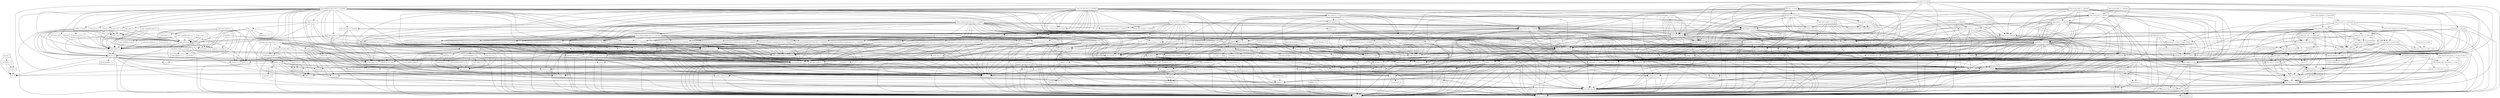 digraph dependencies {
  node [shape = box, fontsize=10.0];
  ant_1_10_5 -> ant_launcher_1_10_5;
  ant_1_10_5 -> xml_apis_1_4_01;
  artemis_commons_2_6_3_redhat_00004 -> commons_beanutils_1_9_3_redhat_1;
  artemis_commons_2_6_3_redhat_00004 -> jboss_logging_3_3_2_Final;
  artemis_commons_2_6_3_redhat_00004 -> netty_buffer_4_1_31_Final;
  artemis_commons_2_6_3_redhat_00004 -> netty_common_4_1_31_Final;
  artemis_commons_2_6_3_redhat_00004 -> netty_handler_4_1_31_Final;
  artemis_commons_2_6_3_redhat_00004 -> netty_transport_4_1_31_Final;
  artemis_core_client_2_6_3_redhat_00004 -> artemis_commons_2_6_3_redhat_00004;
  artemis_core_client_2_6_3_redhat_00004 -> geronimo_json_1_0_spec_1_0_0_alpha_1_redhat_1;
  artemis_core_client_2_6_3_redhat_00004 -> geronimo_jta_1_1_spec_1_1_1_redhat_2;
  artemis_core_client_2_6_3_redhat_00004 -> jboss_logging_3_3_2_Final;
  artemis_core_client_2_6_3_redhat_00004 -> jgroups_3_6_13_Final_redhat_2;
  artemis_core_client_2_6_3_redhat_00004 -> netty_buffer_4_1_31_Final;
  artemis_core_client_2_6_3_redhat_00004 -> netty_codec_4_1_31_Final;
  artemis_core_client_2_6_3_redhat_00004 -> netty_codec_http_4_1_31_Final;
  artemis_core_client_2_6_3_redhat_00004 -> netty_common_4_1_31_Final;
  artemis_core_client_2_6_3_redhat_00004 -> netty_handler_4_1_31_Final;
  artemis_core_client_2_6_3_redhat_00004 -> netty_transport_4_1_31_Final;
  artemis_core_client_2_6_3_redhat_00004 -> netty_transport_native_epoll_4_1_31_Final_linux_x86_64;
  artemis_core_client_2_6_3_redhat_00004 -> netty_transport_native_kqueue_4_1_31_Final_osx_x86_64;
  artemis_core_client_2_6_3_redhat_00004 -> xml_apis_1_4_01;
  artemis_jdbc_store_2_6_3_redhat_00004 -> artemis_commons_2_6_3_redhat_00004;
  artemis_jdbc_store_2_6_3_redhat_00004 -> artemis_core_client_2_6_3_redhat_00004;
  artemis_jdbc_store_2_6_3_redhat_00004 -> artemis_journal_2_6_3_redhat_00004;
  artemis_jdbc_store_2_6_3_redhat_00004 -> jboss_logging_3_3_2_Final;
  artemis_jdbc_store_2_6_3_redhat_00004 -> postgresql_42_2_5;
  artemis_jms_client_2_6_3_redhat_00004 -> artemis_commons_2_6_3_redhat_00004;
  artemis_jms_client_2_6_3_redhat_00004 -> artemis_core_client_2_6_3_redhat_00004;
  artemis_jms_client_2_6_3_redhat_00004 -> artemis_selector_2_6_3_redhat_00004;
  artemis_jms_client_2_6_3_redhat_00004 -> geronimo_jms_2_0_spec_1_0_0_alpha_2_redhat_2;
  artemis_jms_client_2_6_3_redhat_00004 -> geronimo_jta_1_1_spec_1_1_1_redhat_2;
  artemis_jms_client_2_6_3_redhat_00004 -> jboss_logging_3_3_2_Final;
  artemis_jms_server_2_6_3_redhat_00004 -> artemis_commons_2_6_3_redhat_00004;
  artemis_jms_server_2_6_3_redhat_00004 -> artemis_core_client_2_6_3_redhat_00004;
  artemis_jms_server_2_6_3_redhat_00004 -> artemis_jms_client_2_6_3_redhat_00004;
  artemis_jms_server_2_6_3_redhat_00004 -> artemis_journal_2_6_3_redhat_00004;
  artemis_jms_server_2_6_3_redhat_00004 -> artemis_server_2_6_3_redhat_00004;
  artemis_jms_server_2_6_3_redhat_00004 -> artemis_service_extensions_2_6_3_redhat_00004;
  artemis_jms_server_2_6_3_redhat_00004 -> geronimo_jms_2_0_spec_1_0_0_alpha_2_redhat_2;
  artemis_jms_server_2_6_3_redhat_00004 -> geronimo_jta_1_1_spec_1_1_1_redhat_2;
  artemis_jms_server_2_6_3_redhat_00004 -> jboss_logging_3_3_2_Final;
  artemis_jms_server_2_6_3_redhat_00004 -> xml_apis_1_4_01;
  artemis_journal_2_6_3_redhat_00004 -> artemis_commons_2_6_3_redhat_00004;
  artemis_journal_2_6_3_redhat_00004 -> artemis_native_2_6_3_redhat_00004;
  artemis_journal_2_6_3_redhat_00004 -> jboss_logging_3_3_2_Final;
  artemis_journal_2_6_3_redhat_00004 -> netty_buffer_4_1_31_Final;
  artemis_journal_2_6_3_redhat_00004 -> netty_common_4_1_31_Final;
  artemis_native_2_6_3_redhat_00004 -> jboss_logging_3_3_2_Final;
  artemis_selector_2_6_3_redhat_00004 -> artemis_commons_2_6_3_redhat_00004;
  artemis_selector_2_6_3_redhat_00004 -> xml_apis_1_4_01;
  artemis_server_2_6_3_redhat_00004 -> artemis_commons_2_6_3_redhat_00004;
  artemis_server_2_6_3_redhat_00004 -> artemis_core_client_2_6_3_redhat_00004;
  artemis_server_2_6_3_redhat_00004 -> artemis_jdbc_store_2_6_3_redhat_00004;
  artemis_server_2_6_3_redhat_00004 -> artemis_journal_2_6_3_redhat_00004;
  artemis_server_2_6_3_redhat_00004 -> artemis_selector_2_6_3_redhat_00004;
  artemis_server_2_6_3_redhat_00004 -> commons_beanutils_1_9_3_redhat_1;
  artemis_server_2_6_3_redhat_00004 -> geronimo_json_1_0_spec_1_0_0_alpha_1_redhat_1;
  artemis_server_2_6_3_redhat_00004 -> geronimo_jta_1_1_spec_1_1_1_redhat_2;
  artemis_server_2_6_3_redhat_00004 -> jboss_logging_3_3_2_Final;
  artemis_server_2_6_3_redhat_00004 -> netty_buffer_4_1_31_Final;
  artemis_server_2_6_3_redhat_00004 -> netty_codec_4_1_31_Final;
  artemis_server_2_6_3_redhat_00004 -> netty_codec_http_4_1_31_Final;
  artemis_server_2_6_3_redhat_00004 -> netty_common_4_1_31_Final;
  artemis_server_2_6_3_redhat_00004 -> netty_handler_4_1_31_Final;
  artemis_server_2_6_3_redhat_00004 -> netty_transport_4_1_31_Final;
  artemis_server_2_6_3_redhat_00004 -> netty_transport_native_epoll_4_1_31_Final_linux_x86_64;
  artemis_server_2_6_3_redhat_00004 -> netty_transport_native_kqueue_4_1_31_Final_osx_x86_64;
  artemis_server_2_6_3_redhat_00004 -> xml_apis_1_4_01;
  artemis_service_extensions_2_6_3_redhat_00004 -> artemis_commons_2_6_3_redhat_00004;
  artemis_service_extensions_2_6_3_redhat_00004 -> artemis_core_client_2_6_3_redhat_00004;
  artemis_service_extensions_2_6_3_redhat_00004 -> artemis_jms_client_2_6_3_redhat_00004;
  artemis_service_extensions_2_6_3_redhat_00004 -> geronimo_jta_1_1_spec_1_1_1_redhat_2;
  artemis_service_extensions_2_6_3_redhat_00004 -> jboss_logging_3_3_2_Final;
  artemis_service_extensions_2_6_3_redhat_00004 -> xml_apis_1_4_01;
  artemis_spring_integration_2_6_3_redhat_00004 -> artemis_jms_server_2_6_3_redhat_00004;
  artemis_spring_integration_2_6_3_redhat_00004 -> artemis_server_2_6_3_redhat_00004;
  artemis_spring_integration_2_6_3_redhat_00004 -> spring_beans_5_1_2_RELEASE;
  asm_analysis_7_0 -> asm_7_0;
  asm_analysis_7_0 -> asm_tree_7_0;
  asm_tree_7_0 -> asm_7_0;
  asm_util_7_0 -> asm_7_0;
  asm_util_7_0 -> asm_analysis_7_0;
  asm_util_7_0 -> asm_tree_7_0;
  aspectjweaver_1_9_2 -> jcl_over_slf4j_1_8_0_beta2;
  aspectjweaver_1_9_2 -> xml_apis_1_4_01;
  atmosphere_runtime_2_4_30_vaadin1 -> commons_pool2_2_6_1;
  atmosphere_runtime_2_4_30_vaadin1 -> javax_annotation_api_1_3_2;
  atmosphere_runtime_2_4_30_vaadin1 -> jaxb_api_2_4_0;
  atmosphere_runtime_2_4_30_vaadin1 -> json_20180813;
  atmosphere_runtime_2_4_30_vaadin1 -> vaadin_slf4j_jdk14_1_6_1;
  atmosphere_runtime_2_4_30_vaadin1 -> xml_apis_1_4_01;
  aws_java_sdk_cloudwatch_1_11_450 -> aws_java_sdk_core_1_11_450;
  aws_java_sdk_cloudwatch_1_11_450 -> jackson_databind_2_9_7;
  aws_java_sdk_cloudwatch_1_11_450 -> jcl_over_slf4j_1_8_0_beta2;
  aws_java_sdk_cloudwatch_1_11_450 -> jmespath_java_1_11_450;
  aws_java_sdk_cloudwatch_1_11_450 -> xml_apis_1_4_01;
  aws_java_sdk_core_1_11_450 -> httpclient_4_5_5;
  aws_java_sdk_core_1_11_450 -> httpcore_4_4_10;
  aws_java_sdk_core_1_11_450 -> ion_java_1_2_0;
  aws_java_sdk_core_1_11_450 -> jackson_annotations_2_9_0;
  aws_java_sdk_core_1_11_450 -> jackson_core_2_9_7;
  aws_java_sdk_core_1_11_450 -> jackson_databind_2_9_7;
  aws_java_sdk_core_1_11_450 -> jackson_dataformat_cbor_2_9_7;
  aws_java_sdk_core_1_11_450 -> jaxb_api_2_4_0;
  aws_java_sdk_core_1_11_450 -> jcl_over_slf4j_1_8_0_beta2;
  aws_java_sdk_core_1_11_450 -> joda_time_2_10_1;
  aws_java_sdk_core_1_11_450 -> xml_apis_1_4_01;
  aws_java_sdk_ec2_1_11_450 -> aws_java_sdk_core_1_11_450;
  aws_java_sdk_ec2_1_11_450 -> jackson_databind_2_9_7;
  aws_java_sdk_ec2_1_11_450 -> jcl_over_slf4j_1_8_0_beta2;
  aws_java_sdk_ec2_1_11_450 -> jmespath_java_1_11_450;
  aws_java_sdk_ec2_1_11_450 -> xml_apis_1_4_01;
  aws_java_sdk_logs_1_11_450 -> aws_java_sdk_core_1_11_450;
  aws_java_sdk_logs_1_11_450 -> jackson_annotations_2_9_0;
  aws_java_sdk_logs_1_11_450 -> jackson_core_2_9_7;
  aws_java_sdk_logs_1_11_450 -> jcl_over_slf4j_1_8_0_beta2;
  bcpkix_jdk15on_1_60 -> bcprov_jdk15on_1_60;
  bounce_0_18 -> xml_apis_1_4_01;
  cglib_3_2_9 -> ant_1_10_5;
  cglib_3_2_9 -> asm_7_0;
  citizen_intelligence_agency_2018_11_17_SNAPSHOT -> commons_beanutils_1_9_3_redhat_1;
  citizen_intelligence_agency_2018_11_17_SNAPSHOT -> commons_lang_2_6_0_redhat_7;
  citizen_intelligence_agency_2018_11_17_SNAPSHOT -> commons_lang3_3_8_1;
  citizen_intelligence_agency_2018_11_17_SNAPSHOT -> commons_text_1_6;
  citizen_intelligence_agency_2018_11_17_SNAPSHOT -> dcharts_2_0_0_hack23;
  citizen_intelligence_agency_2018_11_17_SNAPSHOT -> gantt_addon_1_0_4;
  citizen_intelligence_agency_2018_11_17_SNAPSHOT -> javax_annotation_api_1_3_2;
  citizen_intelligence_agency_2018_11_17_SNAPSHOT -> javax_persistence_api_2_2;
  citizen_intelligence_agency_2018_11_17_SNAPSHOT -> joda_time_2_10_1;
  citizen_intelligence_agency_2018_11_17_SNAPSHOT -> jsoup_1_11_3;
  citizen_intelligence_agency_2018_11_17_SNAPSHOT -> model_external_riksdagen_documentcontent_impl_2018_11_17_SNAPSHOT;
  citizen_intelligence_agency_2018_11_17_SNAPSHOT -> model_external_riksdagen_dokumentlista_impl_2018_11_17_SNAPSHOT;
  citizen_intelligence_agency_2018_11_17_SNAPSHOT -> model_external_riksdagen_dokumentstatus_impl_2018_11_17_SNAPSHOT;
  citizen_intelligence_agency_2018_11_17_SNAPSHOT -> model_external_riksdagen_person_impl_2018_11_17_SNAPSHOT;
  citizen_intelligence_agency_2018_11_17_SNAPSHOT -> model_external_worldbank_countries_impl_2018_11_17_SNAPSHOT;
  citizen_intelligence_agency_2018_11_17_SNAPSHOT -> model_external_worldbank_data_impl_2018_11_17_SNAPSHOT;
  citizen_intelligence_agency_2018_11_17_SNAPSHOT -> model_internal_application_user_impl_2018_11_17_SNAPSHOT;
  citizen_intelligence_agency_2018_11_17_SNAPSHOT -> qrcode_2_1;
  citizen_intelligence_agency_2018_11_17_SNAPSHOT -> responsive_layout_2_1_1;
  citizen_intelligence_agency_2018_11_17_SNAPSHOT -> service_api_2018_11_17_SNAPSHOT;
  citizen_intelligence_agency_2018_11_17_SNAPSHOT -> service_external_esv_2018_11_17_SNAPSHOT;
  citizen_intelligence_agency_2018_11_17_SNAPSHOT -> slf4j_api_1_8_0_beta2;
  citizen_intelligence_agency_2018_11_17_SNAPSHOT -> spring_aop_5_1_2_RELEASE;
  citizen_intelligence_agency_2018_11_17_SNAPSHOT -> spring_beans_5_1_2_RELEASE;
  citizen_intelligence_agency_2018_11_17_SNAPSHOT -> spring_context_5_1_2_RELEASE;
  citizen_intelligence_agency_2018_11_17_SNAPSHOT -> spring_security_core_5_1_1_RELEASE;
  citizen_intelligence_agency_2018_11_17_SNAPSHOT -> spring_security_web_5_1_1_RELEASE;
  citizen_intelligence_agency_2018_11_17_SNAPSHOT -> spring_tx_5_1_2_RELEASE;
  citizen_intelligence_agency_2018_11_17_SNAPSHOT -> spring_web_5_1_2_RELEASE;
  citizen_intelligence_agency_2018_11_17_SNAPSHOT -> statistics_card_0_3_2;
  citizen_intelligence_agency_2018_11_17_SNAPSHOT -> vaadin_grid_util_2_1_1;
  citizen_intelligence_agency_2018_11_17_SNAPSHOT -> vaadin_server_8_6_1;
  citizen_intelligence_agency_2018_11_17_SNAPSHOT -> vaadin_shared_8_6_1;
  citizen_intelligence_agency_2018_11_17_SNAPSHOT -> vaadin_spring_3_1_1;
  citizen_intelligence_agency_2018_11_17_SNAPSHOT -> web_widgets_2018_11_17_SNAPSHOT;
  citizen_intelligence_agency_2018_11_17_SNAPSHOT -> wt_pdf_viewer_1_0_5;
  citizen_intelligence_agency_2018_11_17_SNAPSHOT -> yauaa_5_5;
  classgraph_4_4_12 -> xml_apis_1_4_01;
  cloudwatchlogbackappender_1_11 -> aws_java_sdk_core_1_11_450;
  cloudwatchlogbackappender_1_11 -> aws_java_sdk_ec2_1_11_450;
  cloudwatchlogbackappender_1_11 -> aws_java_sdk_logs_1_11_450;
  cloudwatchlogbackappender_1_11 -> logback_classic_1_3_0_alpha4;
  cloudwatchlogbackappender_1_11 -> logback_core_1_3_0_alpha4;
  colt_2_1_4 -> concurrent_1_3_4;
  common_image_3_4_1 -> common_io_3_4_1;
  common_image_3_4_1 -> common_lang_3_4_1;
  common_io_3_4_1 -> common_lang_3_4_1;
  common_io_3_4_1 -> xml_apis_1_4_01;
  commons_beanutils_1_9_3_redhat_1 -> commons_collections_3_2_2_redhat_2;
  commons_beanutils_1_9_3_redhat_1 -> jcl_over_slf4j_1_8_0_beta2;
  commons_collections4_4_2 -> xml_apis_1_4_01;
  commons_dbcp2_2_5_0 -> commons_pool2_2_6_1;
  commons_dbcp2_2_5_0 -> geronimo_jta_1_1_spec_1_1_1_redhat_2;
  commons_dbcp2_2_5_0 -> jcl_over_slf4j_1_8_0_beta2;
  commons_pool2_2_6_1 -> cglib_3_2_9;
  commons_text_1_6 -> commons_lang3_3_8_1;
  commons_text_1_6 -> xml_apis_1_4_01;
  confirmdialog_3_1_1 -> vaadin_server_8_6_1;
  confirmdialog_3_1_1 -> vaadin_shared_8_6_1;
  core_1_1_2 -> arpack_combined_all_0_1;
  dcharts_2_0_0_hack23 -> commons_codec_1_11;
  dcharts_2_0_0_hack23 -> commons_lang3_3_8_1;
  dcharts_2_0_0_hack23 -> gwt_user_2_8_2;
  dcharts_2_0_0_hack23 -> vaadin_client_8_6_1;
  dcharts_2_0_0_hack23 -> vaadin_server_8_6_1;
  dcharts_2_0_0_hack23 -> vaadin_shared_8_6_1;
  dom4j_2_1_1 -> jaxb_api_2_4_0;
  dom4j_2_1_1 -> xml_apis_1_4_01;
  drools_compiler_7_14_0_Final -> antlr_runtime_3_5_2;
  drools_compiler_7_14_0_Final -> drools_core_7_14_0_Final;
  drools_compiler_7_14_0_Final -> gwt_dev_2_8_2;
  drools_compiler_7_14_0_Final -> jaxb_api_2_4_0;
  drools_compiler_7_14_0_Final -> jaxb_xjc_2_4_0_b180830_0438;
  drools_compiler_7_14_0_Final -> kie_api_7_14_0_Final;
  drools_compiler_7_14_0_Final -> kie_internal_7_14_0_Final;
  drools_compiler_7_14_0_Final -> kie_soup_commons_7_14_0_Final;
  drools_compiler_7_14_0_Final -> kie_soup_maven_support_7_14_0_Final;
  drools_compiler_7_14_0_Final -> kie_soup_project_datamodel_commons_7_14_0_Final;
  drools_compiler_7_14_0_Final -> mvel2_2_4_3_Final;
  drools_compiler_7_14_0_Final -> protobuf_java_3_6_1;
  drools_compiler_7_14_0_Final -> slf4j_api_1_8_0_beta2;
  drools_compiler_7_14_0_Final -> xml_apis_1_4_01;
  drools_compiler_7_14_0_Final -> xstream_1_4_11_1;
  drools_core_7_14_0_Final -> commons_codec_1_11;
  drools_core_7_14_0_Final -> jaxb_api_2_4_0;
  drools_core_7_14_0_Final -> jaxb_xjc_2_4_0_b180830_0438;
  drools_core_7_14_0_Final -> kie_api_7_14_0_Final;
  drools_core_7_14_0_Final -> kie_internal_7_14_0_Final;
  drools_core_7_14_0_Final -> kie_soup_commons_7_14_0_Final;
  drools_core_7_14_0_Final -> kie_soup_project_datamodel_commons_7_14_0_Final;
  drools_core_7_14_0_Final -> mvel2_2_4_3_Final;
  drools_core_7_14_0_Final -> protobuf_java_3_6_1;
  drools_core_7_14_0_Final -> slf4j_api_1_8_0_beta2;
  drools_core_7_14_0_Final -> xml_apis_1_4_01;
  drools_core_7_14_0_Final -> xstream_1_4_11_1;
  drools_decisiontables_7_14_0_Final -> drools_compiler_7_14_0_Final;
  drools_decisiontables_7_14_0_Final -> drools_core_7_14_0_Final;
  drools_decisiontables_7_14_0_Final -> drools_templates_7_14_0_Final;
  drools_decisiontables_7_14_0_Final -> kie_api_7_14_0_Final;
  drools_decisiontables_7_14_0_Final -> kie_internal_7_14_0_Final;
  drools_decisiontables_7_14_0_Final -> poi_4_0_0;
  drools_decisiontables_7_14_0_Final -> poi_ooxml_4_0_0;
  drools_decisiontables_7_14_0_Final -> slf4j_api_1_8_0_beta2;
  drools_model_compiler_7_14_0_Final -> drlx_parser_7_14_0_Final;
  drools_model_compiler_7_14_0_Final -> drools_canonical_model_7_14_0_Final;
  drools_model_compiler_7_14_0_Final -> drools_compiler_7_14_0_Final;
  drools_model_compiler_7_14_0_Final -> drools_core_7_14_0_Final;
  drools_model_compiler_7_14_0_Final -> kie_api_7_14_0_Final;
  drools_model_compiler_7_14_0_Final -> kie_internal_7_14_0_Final;
  drools_model_compiler_7_14_0_Final -> kie_soup_maven_support_7_14_0_Final;
  drools_model_compiler_7_14_0_Final -> kie_soup_project_datamodel_commons_7_14_0_Final;
  drools_model_compiler_7_14_0_Final -> mvel2_2_4_3_Final;
  drools_model_compiler_7_14_0_Final -> slf4j_api_1_8_0_beta2;
  drools_templates_7_14_0_Final -> drools_compiler_7_14_0_Final;
  drools_templates_7_14_0_Final -> drools_core_7_14_0_Final;
  drools_templates_7_14_0_Final -> kie_api_7_14_0_Final;
  drools_templates_7_14_0_Final -> mvel2_2_4_3_Final;
  easybinder_0_5 -> gentyref_1_2_0_vaadin1;
  easybinder_0_5 -> javax_persistence_api_2_2;
  easybinder_0_5 -> vaadin_server_8_6_1;
  easybinder_0_5 -> vaadin_shared_8_6_1;
  easybinder_0_5 -> validation_api_2_0_1_Final;
  ehcache_3_6_2 -> cache_api_1_0_0;
  ehcache_3_6_2 -> jaxb_api_2_4_0;
  ehcache_3_6_2 -> slf4j_api_1_8_0_beta2;
  ehcache_3_6_2 -> xml_apis_1_4_01;
  elasticsearch_rest_client_5_6_8 -> httpasyncclient_4_1_2;
  elasticsearch_rest_client_5_6_8 -> httpclient_4_5_5;
  elasticsearch_rest_client_5_6_8 -> httpcore_4_4_10;
  elasticsearch_rest_client_5_6_8 -> httpcore_nio_4_4_5;
  elasticsearch_rest_client_5_6_8 -> jcl_over_slf4j_1_8_0_beta2;
  elasticsearch_rest_client_sniffer_5_6_8 -> elasticsearch_rest_client_5_6_8;
  elasticsearch_rest_client_sniffer_5_6_8 -> httpcore_4_4_10;
  elasticsearch_rest_client_sniffer_5_6_8 -> jackson_core_2_9_7;
  elasticsearch_rest_client_sniffer_5_6_8 -> jcl_over_slf4j_1_8_0_beta2;
  encrypt_properties_2018_11_17_SNAPSHOT -> bcprov_jdk15on_1_60;
  encrypt_properties_2018_11_17_SNAPSHOT -> jasypt_1_9_3_redhat_3;
  fluent_hc_4_5_5 -> httpclient_4_5_5;
  fluent_hc_4_5_5 -> httpcore_4_4_10;
  gantt_addon_1_0_4 -> gwt_user_2_8_2;
  gantt_addon_1_0_4 -> vaadin_client_8_6_1;
  gantt_addon_1_0_4 -> vaadin_server_8_6_1;
  gantt_addon_1_0_4 -> vaadin_shared_8_6_1;
  geronimo_jms_2_0_spec_1_0_0_alpha_2_redhat_2 -> geronimo_jta_1_1_spec_1_1_1_redhat_2;
  googleauth_1_2_0 -> commons_codec_1_11;
  googleauth_1_2_0 -> httpclient_4_5_5;
  guava_27_0_jre -> animal_sniffer_annotations_1_17;
  guava_27_0_jre -> checker_qual_2_5_2;
  guava_27_0_jre -> error_prone_annotations_2_2_0;
  guava_27_0_jre -> j2objc_annotations_1_1;
  guava_27_0_jre -> jsr305_3_0_2;
  gwt_dev_2_8_2 -> animal_sniffer_annotations_1_17;
  gwt_dev_2_8_2 -> ant_1_10_5;
  gwt_dev_2_8_2 -> asm_7_0;
  gwt_dev_2_8_2 -> colt_2_1_4;
  gwt_dev_2_8_2 -> gson_2_8_5;
  gwt_dev_2_8_2 -> j2objc_annotations_1_1;
  gwt_dev_2_8_2 -> jsr305_3_0_2;
  gwt_dev_2_8_2 -> xml_apis_1_4_01;
  gwt_elemental_2_8_2 -> gwt_user_2_8_2;
  gwt_user_2_8_2 -> asm_7_0;
  gwt_user_2_8_2 -> commons_io_2_6;
  gwt_user_2_8_2 -> gson_2_8_5;
  gwt_user_2_8_2 -> gwt_dev_2_8_2;
  gwt_user_2_8_2 -> icu4j_63_1;
  gwt_user_2_8_2 -> jcl_over_slf4j_1_8_0_beta2;
  gwt_user_2_8_2 -> jsinterop_annotations_1_0_2;
  gwt_user_2_8_2 -> jsr305_3_0_2;
  gwt_user_2_8_2 -> sac_1_3;
  gwt_user_2_8_2 -> validation_api_2_0_1_Final;
  gwt_user_2_8_2 -> xml_apis_1_4_01;
  hibernate_commons_annotations_5_1_0_Final -> jboss_logging_3_3_2_Final;
  hibernate_core_5_4_0_CR1 -> ant_1_10_5;
  hibernate_core_5_4_0_CR1 -> antlr_2_7_7_redhat_7;
  hibernate_core_5_4_0_CR1 -> byte_buddy_1_9_4;
  hibernate_core_5_4_0_CR1 -> classmate_1_4_0;
  hibernate_core_5_4_0_CR1 -> dom4j_2_1_1;
  hibernate_core_5_4_0_CR1 -> geronimo_jta_1_1_spec_1_1_1_redhat_2;
  hibernate_core_5_4_0_CR1 -> hibernate_commons_annotations_5_1_0_Final;
  hibernate_core_5_4_0_CR1 -> jandex_2_1_0_Beta1;
  hibernate_core_5_4_0_CR1 -> javassist_3_24_0_GA;
  hibernate_core_5_4_0_CR1 -> javax_persistence_api_2_2;
  hibernate_core_5_4_0_CR1 -> jaxb_api_2_4_0;
  hibernate_core_5_4_0_CR1 -> jboss_logging_3_3_2_Final;
  hibernate_core_5_4_0_CR1 -> validation_api_2_0_1_Final;
  hibernate_core_5_4_0_CR1 -> xml_apis_1_4_01;
  hibernate_jcache_5_4_0_CR1 -> cache_api_1_0_0;
  hibernate_jcache_5_4_0_CR1 -> hibernate_core_5_4_0_CR1;
  hibernate_search_elasticsearch_5_10_4_Final -> elasticsearch_rest_client_5_6_8;
  hibernate_search_elasticsearch_5_10_4_Final -> elasticsearch_rest_client_sniffer_5_6_8;
  hibernate_search_elasticsearch_5_10_4_Final -> gson_2_8_5;
  hibernate_search_elasticsearch_5_10_4_Final -> hibernate_search_engine_5_10_4_Final;
  hibernate_search_elasticsearch_5_10_4_Final -> httpasyncclient_4_1_2;
  hibernate_search_elasticsearch_5_10_4_Final -> httpclient_4_5_5;
  hibernate_search_elasticsearch_5_10_4_Final -> httpcore_4_4_10;
  hibernate_search_elasticsearch_5_10_4_Final -> httpcore_nio_4_4_5;
  hibernate_search_elasticsearch_5_10_4_Final -> jaxb_api_2_4_0;
  hibernate_search_elasticsearch_5_10_4_Final -> jboss_logging_3_3_2_Final;
  hibernate_search_elasticsearch_5_10_4_Final -> lucene_analyzers_common_5_5_5;
  hibernate_search_elasticsearch_5_10_4_Final -> lucene_core_5_5_5;
  hibernate_search_elasticsearch_5_10_4_Final -> lucene_facet_5_5_5;
  hibernate_search_engine_5_10_4_Final -> geronimo_jta_1_1_spec_1_1_1_redhat_2;
  hibernate_search_engine_5_10_4_Final -> hibernate_commons_annotations_5_1_0_Final;
  hibernate_search_engine_5_10_4_Final -> jboss_logging_3_3_2_Final;
  hibernate_search_engine_5_10_4_Final -> lucene_analyzers_common_5_5_5;
  hibernate_search_engine_5_10_4_Final -> lucene_core_5_5_5;
  hibernate_search_engine_5_10_4_Final -> lucene_facet_5_5_5;
  hibernate_search_engine_5_10_4_Final -> lucene_misc_5_5_5;
  hibernate_search_engine_5_10_4_Final -> lucene_queries_5_5_5;
  hibernate_search_engine_5_10_4_Final -> lucene_queryparser_5_5_5;
  hibernate_search_engine_5_10_4_Final -> xml_apis_1_4_01;
  hibernate_search_orm_5_10_4_Final -> geronimo_jta_1_1_spec_1_1_1_redhat_2;
  hibernate_search_orm_5_10_4_Final -> hibernate_commons_annotations_5_1_0_Final;
  hibernate_search_orm_5_10_4_Final -> hibernate_core_5_4_0_CR1;
  hibernate_search_orm_5_10_4_Final -> hibernate_search_engine_5_10_4_Final;
  hibernate_search_orm_5_10_4_Final -> javax_persistence_api_2_2;
  hibernate_search_orm_5_10_4_Final -> lucene_core_5_5_5;
  hibernate_validator_6_0_13_Final -> classmate_1_4_0;
  hibernate_validator_6_0_13_Final -> javax_persistence_api_2_2;
  hibernate_validator_6_0_13_Final -> jboss_logging_3_3_2_Final;
  hibernate_validator_6_0_13_Final -> joda_time_2_10_1;
  hibernate_validator_6_0_13_Final -> jsoup_1_11_3;
  hibernate_validator_6_0_13_Final -> validation_api_2_0_1_Final;
  hibernate_validator_6_0_13_Final -> xml_apis_1_4_01;
  httpasyncclient_4_1_2 -> httpclient_4_5_5;
  httpasyncclient_4_1_2 -> httpcore_4_4_10;
  httpasyncclient_4_1_2 -> httpcore_nio_4_4_5;
  httpasyncclient_4_1_2 -> jcl_over_slf4j_1_8_0_beta2;
  httpclient_4_5_5 -> commons_codec_1_11;
  httpclient_4_5_5 -> httpcore_4_4_10;
  httpclient_4_5_5 -> jcl_over_slf4j_1_8_0_beta2;
  httpcore_nio_4_4_5 -> httpcore_4_4_10;
  hyperjaxb3_ejb_roundtrip_0_6_2 -> commons_io_2_6;
  hyperjaxb3_ejb_roundtrip_0_6_2 -> commons_lang3_3_8_1;
  hyperjaxb3_ejb_roundtrip_0_6_2 -> hyperjaxb3_ejb_runtime_0_6_2;
  hyperjaxb3_ejb_roundtrip_0_6_2 -> javax_persistence_api_2_2;
  hyperjaxb3_ejb_roundtrip_0_6_2 -> jaxb_api_2_4_0;
  hyperjaxb3_ejb_roundtrip_0_6_2 -> jaxb2_basics_runtime_0_12_0;
  hyperjaxb3_ejb_roundtrip_0_6_2 -> jaxb2_basics_testing_0_10_0;
  hyperjaxb3_ejb_roundtrip_0_6_2 -> jcl_over_slf4j_1_8_0_beta2;
  hyperjaxb3_ejb_roundtrip_0_6_2 -> xml_apis_1_4_01;
  hyperjaxb3_ejb_runtime_0_6_2 -> commons_lang3_3_8_1;
  hyperjaxb3_ejb_runtime_0_6_2 -> javax_persistence_api_2_2;
  hyperjaxb3_ejb_runtime_0_6_2 -> jaxb_api_2_4_0;
  hyperjaxb3_ejb_runtime_0_6_2 -> xml_apis_1_4_01;
  icu4j_63_1 -> xml_apis_1_4_01;
  imageio_core_3_4_1 -> common_image_3_4_1;
  imageio_core_3_4_1 -> common_io_3_4_1;
  imageio_core_3_4_1 -> common_lang_3_4_1;
  imageio_core_3_4_1 -> xml_apis_1_4_01;
  imageio_metadata_3_4_1 -> common_lang_3_4_1;
  imageio_metadata_3_4_1 -> imageio_core_3_4_1;
  imageio_metadata_3_4_1 -> xml_apis_1_4_01;
  imageio_tiff_3_4_1 -> common_image_3_4_1;
  imageio_tiff_3_4_1 -> common_io_3_4_1;
  imageio_tiff_3_4_1 -> common_lang_3_4_1;
  imageio_tiff_3_4_1 -> imageio_core_3_4_1;
  imageio_tiff_3_4_1 -> imageio_metadata_3_4_1;
  imageio_tiff_3_4_1 -> xml_apis_1_4_01;
  jackson_databind_2_9_7 -> jackson_annotations_2_9_0;
  jackson_databind_2_9_7 -> jackson_core_2_9_7;
  jackson_databind_2_9_7 -> xml_apis_1_4_01;
  jackson_dataformat_cbor_2_9_7 -> jackson_core_2_9_7;
  jackson_datatype_jdk8_2_9_7 -> jackson_core_2_9_7;
  jackson_datatype_jdk8_2_9_7 -> jackson_databind_2_9_7;
  jandex_2_1_0_Beta1 -> ant_1_10_5;
  jasypt_1_9_3_redhat_3 -> icu4j_63_1;
  jasypt_hibernate4_1_9_2 -> hibernate_core_5_4_0_CR1;
  jasypt_hibernate4_1_9_2 -> jasypt_1_9_3_redhat_3;
  jasypt_spring31_1_9_3_redhat_3 -> jasypt_1_9_3_redhat_3;
  jasypt_spring31_1_9_3_redhat_3 -> spring_beans_5_1_2_RELEASE;
  jasypt_spring31_1_9_3_redhat_3 -> spring_context_5_1_2_RELEASE;
  jasypt_spring31_1_9_3_redhat_3 -> spring_core_5_1_2_RELEASE;
  jasypt_spring31_1_9_3_redhat_3 -> xml_apis_1_4_01;
  java_cup_11b_2015_03_26 -> ant_1_10_5;
  javamelody_core_1_74_0 -> activation_1_1;
  javamelody_core_1_74_0 -> aws_java_sdk_cloudwatch_1_11_450;
  javamelody_core_1_74_0 -> commons_dbcp2_2_5_0;
  javamelody_core_1_74_0 -> javax_interceptor_api_1_2;
  javamelody_core_1_74_0 -> javax_mail_1_6_2;
  javamelody_core_1_74_0 -> javax_persistence_api_2_2;
  javamelody_core_1_74_0 -> jrobin_1_6_0;
  javamelody_core_1_74_0 -> log4j_over_slf4j_1_8_0_beta2;
  javamelody_core_1_74_0 -> logback_classic_1_3_0_alpha4;
  javamelody_core_1_74_0 -> logback_core_1_3_0_alpha4;
  javamelody_core_1_74_0 -> openpdf_1_2_5;
  javamelody_core_1_74_0 -> quartz_2_3_0;
  javamelody_core_1_74_0 -> slf4j_api_1_8_0_beta2;
  javamelody_core_1_74_0 -> spring_aop_5_1_2_RELEASE;
  javamelody_core_1_74_0 -> spring_beans_5_1_2_RELEASE;
  javamelody_core_1_74_0 -> spring_context_5_1_2_RELEASE;
  javamelody_core_1_74_0 -> spring_core_5_1_2_RELEASE;
  javamelody_core_1_74_0 -> spring_web_5_1_2_RELEASE;
  javamelody_core_1_74_0 -> xml_apis_1_4_01;
  javamelody_core_1_74_0 -> xstream_1_4_11_1;
  javax_activation_api_1_2_0 -> activation_1_1;
  javax_mail_1_6_2 -> activation_1_1;
  javax_mail_1_6_2 -> xml_apis_1_4_01;
  javers_core_3_14_0 -> classgraph_4_4_12;
  javers_core_3_14_0 -> gson_2_8_5;
  javers_core_3_14_0 -> guava_27_0_jre;
  javers_core_3_14_0 -> joda_time_2_10_1;
  javers_core_3_14_0 -> picocontainer_2_15;
  javers_core_3_14_0 -> slf4j_api_1_8_0_beta2;
  javers_persistence_sql_3_14_0 -> guava_27_0_jre;
  javers_persistence_sql_3_14_0 -> javers_core_3_14_0;
  javers_persistence_sql_3_14_0 -> polyjdbc_0_7_3;
  javers_persistence_sql_3_14_0 -> slf4j_api_1_8_0_beta2;
  javers_spring_3_14_0 -> aspectjweaver_1_9_2;
  javers_spring_3_14_0 -> javers_core_3_14_0;
  javers_spring_3_14_0 -> spring_security_core_5_1_1_RELEASE;
  javers_spring_jpa_3_14_0 -> aspectjweaver_1_9_2;
  javers_spring_jpa_3_14_0 -> hibernate_core_5_4_0_CR1;
  javers_spring_jpa_3_14_0 -> javax_annotation_api_1_3_2;
  javers_spring_jpa_3_14_0 -> javax_persistence_api_2_2;
  javers_spring_jpa_3_14_0 -> javers_core_3_14_0;
  javers_spring_jpa_3_14_0 -> javers_persistence_sql_3_14_0;
  javers_spring_jpa_3_14_0 -> javers_spring_3_14_0;
  javers_spring_jpa_3_14_0 -> jboss_transaction_api_1_2_spec_1_1_1_Final;
  javers_spring_jpa_3_14_0 -> slf4j_api_1_8_0_beta2;
  javers_spring_jpa_3_14_0 -> spring_tx_5_1_2_RELEASE;
  jaxb_api_2_4_0 -> activation_1_1;
  jaxb_api_2_4_0 -> xml_apis_1_4_01;
  jaxb_core_2_3_0_1 -> activation_1_1;
  jaxb_core_2_3_0_1 -> jaxb_api_2_4_0;
  jaxb_core_2_3_0_1 -> xml_apis_1_4_01;
  jaxb_impl_2_4_0_b180830_0438 -> activation_1_1;
  jaxb_impl_2_4_0_b180830_0438 -> jaxb_api_2_4_0;
  jaxb_impl_2_4_0_b180830_0438 -> jaxb_core_2_3_0_1;
  jaxb_impl_2_4_0_b180830_0438 -> xml_apis_1_4_01;
  jaxb_xjc_2_4_0_b180830_0438 -> activation_1_1;
  jaxb_xjc_2_4_0_b180830_0438 -> ant_1_10_5;
  jaxb_xjc_2_4_0_b180830_0438 -> jaxb_api_2_4_0;
  jaxb_xjc_2_4_0_b180830_0438 -> jaxb_core_2_3_0_1;
  jaxb_xjc_2_4_0_b180830_0438 -> xml_apis_1_4_01;
  jaxb2_basics_runtime_0_12_0 -> activation_1_1;
  jaxb2_basics_runtime_0_12_0 -> jaxb_api_2_4_0;
  jaxb2_basics_runtime_0_12_0 -> jaxb_core_2_3_0_1;
  jaxb2_basics_runtime_0_12_0 -> xml_apis_1_4_01;
  jaxb2_basics_testing_0_10_0 -> commons_io_2_6;
  jaxb2_basics_testing_0_10_0 -> jaxb_api_2_4_0;
  jaxb2_basics_testing_0_10_0 -> jaxb2_basics_runtime_0_12_0;
  jaxb2_basics_testing_0_10_0 -> jcl_over_slf4j_1_8_0_beta2;
  jaxb2_basics_testing_0_10_0 -> xml_apis_1_4_01;
  jaxb2_basics_tools_0_10_0 -> commons_beanutils_1_9_3_redhat_1;
  jaxb2_basics_tools_0_10_0 -> commons_lang3_3_8_1;
  jaxb2_basics_tools_0_10_0 -> jaxb_api_2_4_0;
  jaxb2_basics_tools_0_10_0 -> jaxb_core_2_3_0_1;
  jaxb2_basics_tools_0_10_0 -> jaxb_xjc_2_4_0_b180830_0438;
  jaxb2_basics_tools_0_10_0 -> jaxb2_basics_runtime_0_12_0;
  jaxb2_basics_tools_0_10_0 -> jcl_over_slf4j_1_8_0_beta2;
  jaxb2_basics_tools_0_10_0 -> spring_beans_5_1_2_RELEASE;
  jaxb2_basics_tools_0_10_0 -> spring_context_5_1_2_RELEASE;
  jaxb2_basics_tools_0_10_0 -> xml_apis_1_4_01;
  jboss_logging_3_3_2_Final -> log4j_over_slf4j_1_8_0_beta2;
  jboss_logging_3_3_2_Final -> slf4j_api_1_8_0_beta2;
  jboss_transaction_api_1_2_spec_1_1_1_Final -> geronimo_jta_1_1_spec_1_1_1_redhat_2;
  jboss_transaction_api_1_2_spec_1_1_1_Final -> javax_interceptor_api_1_2;
  jboss_transaction_spi_7_6_0_Final_redhat_1 -> geronimo_jta_1_1_spec_1_1_1_redhat_2;
  jboss_transaction_spi_7_6_0_Final_redhat_1 -> jboss_logging_3_3_2_Final;
  jbpm_flow_7_14_0_Final -> commons_lang3_3_8_1;
  jbpm_flow_7_14_0_Final -> drools_core_7_14_0_Final;
  jbpm_flow_7_14_0_Final -> jaxb_api_2_4_0;
  jbpm_flow_7_14_0_Final -> kie_api_7_14_0_Final;
  jbpm_flow_7_14_0_Final -> kie_dmn_api_7_14_0_Final;
  jbpm_flow_7_14_0_Final -> kie_dmn_core_7_14_0_Final;
  jbpm_flow_7_14_0_Final -> kie_dmn_feel_7_14_0_Final;
  jbpm_flow_7_14_0_Final -> kie_internal_7_14_0_Final;
  jbpm_flow_7_14_0_Final -> kie_soup_commons_7_14_0_Final;
  jbpm_flow_7_14_0_Final -> kie_soup_project_datamodel_commons_7_14_0_Final;
  jbpm_flow_7_14_0_Final -> mvel2_2_4_3_Final;
  jbpm_flow_7_14_0_Final -> protobuf_java_3_6_1;
  jbpm_flow_7_14_0_Final -> quartz_2_3_0;
  jbpm_flow_7_14_0_Final -> slf4j_api_1_8_0_beta2;
  jbpm_flow_7_14_0_Final -> xml_apis_1_4_01;
  jbpm_flow_7_14_0_Final -> xstream_1_4_11_1;
  jcl_over_slf4j_1_8_0_beta2 -> slf4j_api_1_8_0_beta2;
  jdom2_2_0_6 -> xml_apis_1_4_01;
  jgroups_3_6_13_Final_redhat_2 -> jaxb_api_2_4_0;
  jgroups_3_6_13_Final_redhat_2 -> xml_apis_1_4_01;
  jmespath_java_1_11_450 -> jackson_databind_2_9_7;
  jms_1_1 -> geronimo_jta_1_1_spec_1_1_1_redhat_2;
  jna_platform_5_1_0 -> jna_5_1_0;
  johnzon_core_0_9_5_redhat_1 -> geronimo_json_1_0_spec_1_0_0_alpha_1_redhat_1;
  jrobin_1_6_0 -> xml_apis_1_4_01;
  jsoup_1_11_3 -> xml_apis_1_4_01;
  jul_to_slf4j_1_8_0_beta2 -> slf4j_api_1_8_0_beta2;
  kie_api_7_14_0_Final -> jaxb_api_2_4_0;
  kie_api_7_14_0_Final -> kie_soup_maven_support_7_14_0_Final;
  kie_api_7_14_0_Final -> slf4j_api_1_8_0_beta2;
  kie_dmn_api_7_14_0_Final -> kie_api_7_14_0_Final;
  kie_dmn_api_7_14_0_Final -> kie_dmn_model_7_14_0_Final;
  kie_dmn_api_7_14_0_Final -> xstream_1_4_11_1;
  kie_dmn_backend_7_14_0_Final -> kie_dmn_api_7_14_0_Final;
  kie_dmn_backend_7_14_0_Final -> kie_dmn_model_7_14_0_Final;
  kie_dmn_backend_7_14_0_Final -> kie_soup_commons_7_14_0_Final;
  kie_dmn_backend_7_14_0_Final -> slf4j_api_1_8_0_beta2;
  kie_dmn_backend_7_14_0_Final -> xml_apis_1_4_01;
  kie_dmn_backend_7_14_0_Final -> xstream_1_4_11_1;
  kie_dmn_core_7_14_0_Final -> antlr4_runtime_4_7_1;
  kie_dmn_core_7_14_0_Final -> drools_canonical_model_7_14_0_Final;
  kie_dmn_core_7_14_0_Final -> drools_compiler_7_14_0_Final;
  kie_dmn_core_7_14_0_Final -> drools_core_7_14_0_Final;
  kie_dmn_core_7_14_0_Final -> drools_model_compiler_7_14_0_Final;
  kie_dmn_core_7_14_0_Final -> kie_api_7_14_0_Final;
  kie_dmn_core_7_14_0_Final -> kie_dmn_api_7_14_0_Final;
  kie_dmn_core_7_14_0_Final -> kie_dmn_backend_7_14_0_Final;
  kie_dmn_core_7_14_0_Final -> kie_dmn_feel_7_14_0_Final;
  kie_dmn_core_7_14_0_Final -> kie_dmn_model_7_14_0_Final;
  kie_dmn_core_7_14_0_Final -> kie_internal_7_14_0_Final;
  kie_dmn_core_7_14_0_Final -> slf4j_api_1_8_0_beta2;
  kie_dmn_core_7_14_0_Final -> xml_apis_1_4_01;
  kie_dmn_feel_7_14_0_Final -> antlr4_runtime_4_7_1;
  kie_dmn_feel_7_14_0_Final -> drlx_parser_7_14_0_Final;
  kie_dmn_feel_7_14_0_Final -> drools_compiler_7_14_0_Final;
  kie_dmn_feel_7_14_0_Final -> kie_dmn_api_7_14_0_Final;
  kie_dmn_feel_7_14_0_Final -> kie_internal_7_14_0_Final;
  kie_dmn_feel_7_14_0_Final -> slf4j_api_1_8_0_beta2;
  kie_dmn_model_7_14_0_Final -> xml_apis_1_4_01;
  kie_internal_7_14_0_Final -> jaxb_api_2_4_0;
  kie_internal_7_14_0_Final -> jaxb_xjc_2_4_0_b180830_0438;
  kie_internal_7_14_0_Final -> kie_api_7_14_0_Final;
  kie_internal_7_14_0_Final -> slf4j_api_1_8_0_beta2;
  kie_internal_7_14_0_Final -> xstream_1_4_11_1;
  kie_soup_commons_7_14_0_Final -> xstream_1_4_11_1;
  kie_soup_maven_support_7_14_0_Final -> slf4j_api_1_8_0_beta2;
  kie_soup_maven_support_7_14_0_Final -> xml_apis_1_4_01;
  kie_soup_project_datamodel_api_7_14_0_Final -> kie_soup_commons_7_14_0_Final;
  kie_soup_project_datamodel_commons_7_14_0_Final -> kie_soup_project_datamodel_api_7_14_0_Final;
  kie_soup_project_datamodel_commons_7_14_0_Final -> mvel2_2_4_3_Final;
  kie_spring_7_14_0_Final -> drools_compiler_7_14_0_Final;
  kie_spring_7_14_0_Final -> drools_core_7_14_0_Final;
  kie_spring_7_14_0_Final -> javax_persistence_api_2_2;
  kie_spring_7_14_0_Final -> jbpm_flow_7_14_0_Final;
  kie_spring_7_14_0_Final -> kie_api_7_14_0_Final;
  kie_spring_7_14_0_Final -> kie_internal_7_14_0_Final;
  kie_spring_7_14_0_Final -> slf4j_api_1_8_0_beta2;
  kie_spring_7_14_0_Final -> spring_beans_5_1_2_RELEASE;
  kie_spring_7_14_0_Final -> spring_context_5_1_2_RELEASE;
  kie_spring_7_14_0_Final -> spring_core_5_1_2_RELEASE;
  kie_spring_7_14_0_Final -> spring_orm_5_1_2_RELEASE;
  kie_spring_7_14_0_Final -> spring_tx_5_1_2_RELEASE;
  kie_spring_7_14_0_Final -> xml_apis_1_4_01;
  kinesis_logback_appender_1_4_3 -> aws_java_sdk_core_1_11_450;
  kinesis_logback_appender_1_4_3 -> logback_core_1_3_0_alpha4;
  liquibase_core_3_6_2 -> ant_1_10_5;
  liquibase_core_3_6_2 -> logback_classic_1_3_0_alpha4;
  liquibase_core_3_6_2 -> logback_core_1_3_0_alpha4;
  liquibase_core_3_6_2 -> slf4j_api_1_8_0_beta2;
  liquibase_core_3_6_2 -> snakeyaml_1_23;
  liquibase_core_3_6_2 -> spring_beans_5_1_2_RELEASE;
  liquibase_core_3_6_2 -> spring_context_5_1_2_RELEASE;
  liquibase_core_3_6_2 -> spring_core_5_1_2_RELEASE;
  liquibase_core_3_6_2 -> xml_apis_1_4_01;
  log4j_over_slf4j_1_8_0_beta2 -> slf4j_api_1_8_0_beta2;
  log4j_over_slf4j_1_8_0_beta2 -> xml_apis_1_4_01;
  logback_awslogs_appender_1_1_0 -> aws_java_sdk_logs_1_11_450;
  logback_awslogs_appender_1_1_0 -> logback_classic_1_3_0_alpha4;
  logback_awslogs_appender_1_1_0 -> logback_core_1_3_0_alpha4;
  logback_classic_1_3_0_alpha4 -> logback_core_1_3_0_alpha4;
  logback_classic_1_3_0_alpha4 -> slf4j_api_1_8_0_beta2;
  logback_classic_1_3_0_alpha4 -> xml_apis_1_4_01;
  logback_core_1_3_0_alpha4 -> javax_mail_1_6_2;
  logback_core_1_3_0_alpha4 -> xml_apis_1_4_01;
  logback_elasticsearch_appender_1_6 -> aws_java_sdk_core_1_11_450;
  logback_elasticsearch_appender_1_6 -> jackson_core_2_9_7;
  logback_elasticsearch_appender_1_6 -> logback_classic_1_3_0_alpha4;
  logback_elasticsearch_appender_1_6 -> logback_core_1_3_0_alpha4;
  logback_elasticsearch_appender_1_6 -> slf4j_api_1_8_0_beta2;
  lucene_analyzers_common_5_5_5 -> lucene_core_5_5_5;
  lucene_analyzers_common_5_5_5 -> xml_apis_1_4_01;
  lucene_analyzers_phonetic_5_5_5 -> commons_codec_1_11;
  lucene_analyzers_phonetic_5_5_5 -> lucene_analyzers_common_5_5_5;
  lucene_analyzers_phonetic_5_5_5 -> lucene_core_5_5_5;
  lucene_backward_codecs_5_5_5 -> lucene_core_5_5_5;
  lucene_facet_5_5_5 -> lucene_core_5_5_5;
  lucene_facet_5_5_5 -> lucene_queries_5_5_5;
  lucene_misc_5_5_5 -> lucene_core_5_5_5;
  lucene_queries_5_5_5 -> lucene_core_5_5_5;
  lucene_queryparser_5_5_5 -> lucene_core_5_5_5;
  lucene_queryparser_5_5_5 -> lucene_queries_5_5_5;
  lucene_queryparser_5_5_5 -> lucene_sandbox_5_5_5;
  lucene_queryparser_5_5_5 -> xml_apis_1_4_01;
  lucene_sandbox_5_5_5 -> lucene_core_5_5_5;
  model_common_impl_2018_11_17_SNAPSHOT -> commons_lang3_3_8_1;
  model_common_impl_2018_11_17_SNAPSHOT -> jaxb_api_2_4_0;
  model_common_impl_2018_11_17_SNAPSHOT -> model_common_api_2018_11_17_SNAPSHOT;
  model_common_impl_2018_11_17_SNAPSHOT -> slf4j_api_1_8_0_beta2;
  model_external_riksdagen_documentcontent_impl_2018_11_17_SNAPSHOT -> hyperjaxb3_ejb_roundtrip_0_6_2;
  model_external_riksdagen_documentcontent_impl_2018_11_17_SNAPSHOT -> javax_persistence_api_2_2;
  model_external_riksdagen_documentcontent_impl_2018_11_17_SNAPSHOT -> jaxb_api_2_4_0;
  model_external_riksdagen_documentcontent_impl_2018_11_17_SNAPSHOT -> jaxb2_basics_runtime_0_12_0;
  model_external_riksdagen_documentcontent_impl_2018_11_17_SNAPSHOT -> model_common_api_2018_11_17_SNAPSHOT;
  model_external_riksdagen_documentcontent_impl_2018_11_17_SNAPSHOT -> xml_apis_1_4_01;
  model_external_riksdagen_dokumentlista_impl_2018_11_17_SNAPSHOT -> hyperjaxb3_ejb_roundtrip_0_6_2;
  model_external_riksdagen_dokumentlista_impl_2018_11_17_SNAPSHOT -> javax_persistence_api_2_2;
  model_external_riksdagen_dokumentlista_impl_2018_11_17_SNAPSHOT -> jaxb_api_2_4_0;
  model_external_riksdagen_dokumentlista_impl_2018_11_17_SNAPSHOT -> jaxb2_basics_runtime_0_12_0;
  model_external_riksdagen_dokumentlista_impl_2018_11_17_SNAPSHOT -> model_common_api_2018_11_17_SNAPSHOT;
  model_external_riksdagen_dokumentlista_impl_2018_11_17_SNAPSHOT -> xml_apis_1_4_01;
  model_external_riksdagen_dokumentstatus_impl_2018_11_17_SNAPSHOT -> hyperjaxb3_ejb_roundtrip_0_6_2;
  model_external_riksdagen_dokumentstatus_impl_2018_11_17_SNAPSHOT -> javax_persistence_api_2_2;
  model_external_riksdagen_dokumentstatus_impl_2018_11_17_SNAPSHOT -> jaxb_api_2_4_0;
  model_external_riksdagen_dokumentstatus_impl_2018_11_17_SNAPSHOT -> jaxb2_basics_runtime_0_12_0;
  model_external_riksdagen_dokumentstatus_impl_2018_11_17_SNAPSHOT -> model_common_api_2018_11_17_SNAPSHOT;
  model_external_riksdagen_dokumentstatus_impl_2018_11_17_SNAPSHOT -> model_common_impl_2018_11_17_SNAPSHOT;
  model_external_riksdagen_dokumentstatus_impl_2018_11_17_SNAPSHOT -> xml_apis_1_4_01;
  model_external_riksdagen_person_impl_2018_11_17_SNAPSHOT -> hyperjaxb3_ejb_roundtrip_0_6_2;
  model_external_riksdagen_person_impl_2018_11_17_SNAPSHOT -> javax_persistence_api_2_2;
  model_external_riksdagen_person_impl_2018_11_17_SNAPSHOT -> jaxb_api_2_4_0;
  model_external_riksdagen_person_impl_2018_11_17_SNAPSHOT -> jaxb2_basics_runtime_0_12_0;
  model_external_riksdagen_person_impl_2018_11_17_SNAPSHOT -> model_common_api_2018_11_17_SNAPSHOT;
  model_external_riksdagen_person_impl_2018_11_17_SNAPSHOT -> model_common_impl_2018_11_17_SNAPSHOT;
  model_external_riksdagen_person_impl_2018_11_17_SNAPSHOT -> xml_apis_1_4_01;
  model_external_riksdagen_personlista_impl_2018_11_17_SNAPSHOT -> hyperjaxb3_ejb_roundtrip_0_6_2;
  model_external_riksdagen_personlista_impl_2018_11_17_SNAPSHOT -> javax_persistence_api_2_2;
  model_external_riksdagen_personlista_impl_2018_11_17_SNAPSHOT -> jaxb_api_2_4_0;
  model_external_riksdagen_personlista_impl_2018_11_17_SNAPSHOT -> jaxb2_basics_runtime_0_12_0;
  model_external_riksdagen_personlista_impl_2018_11_17_SNAPSHOT -> model_common_api_2018_11_17_SNAPSHOT;
  model_external_riksdagen_personlista_impl_2018_11_17_SNAPSHOT -> model_common_impl_2018_11_17_SNAPSHOT;
  model_external_riksdagen_personlista_impl_2018_11_17_SNAPSHOT -> xml_apis_1_4_01;
  model_external_riksdagen_utskottsforslag_impl_2018_11_17_SNAPSHOT -> hyperjaxb3_ejb_roundtrip_0_6_2;
  model_external_riksdagen_utskottsforslag_impl_2018_11_17_SNAPSHOT -> hyperjaxb3_ejb_runtime_0_6_2;
  model_external_riksdagen_utskottsforslag_impl_2018_11_17_SNAPSHOT -> javax_persistence_api_2_2;
  model_external_riksdagen_utskottsforslag_impl_2018_11_17_SNAPSHOT -> jaxb_api_2_4_0;
  model_external_riksdagen_utskottsforslag_impl_2018_11_17_SNAPSHOT -> jaxb2_basics_runtime_0_12_0;
  model_external_riksdagen_utskottsforslag_impl_2018_11_17_SNAPSHOT -> model_common_api_2018_11_17_SNAPSHOT;
  model_external_riksdagen_utskottsforslag_impl_2018_11_17_SNAPSHOT -> model_common_impl_2018_11_17_SNAPSHOT;
  model_external_riksdagen_utskottsforslag_impl_2018_11_17_SNAPSHOT -> xml_apis_1_4_01;
  model_external_riksdagen_votering_impl_2018_11_17_SNAPSHOT -> hyperjaxb3_ejb_roundtrip_0_6_2;
  model_external_riksdagen_votering_impl_2018_11_17_SNAPSHOT -> javax_persistence_api_2_2;
  model_external_riksdagen_votering_impl_2018_11_17_SNAPSHOT -> jaxb_api_2_4_0;
  model_external_riksdagen_votering_impl_2018_11_17_SNAPSHOT -> jaxb2_basics_runtime_0_12_0;
  model_external_riksdagen_votering_impl_2018_11_17_SNAPSHOT -> model_common_api_2018_11_17_SNAPSHOT;
  model_external_riksdagen_votering_impl_2018_11_17_SNAPSHOT -> model_common_impl_2018_11_17_SNAPSHOT;
  model_external_riksdagen_votering_impl_2018_11_17_SNAPSHOT -> xml_apis_1_4_01;
  model_external_riksdagen_voteringlista_impl_2018_11_17_SNAPSHOT -> hyperjaxb3_ejb_roundtrip_0_6_2;
  model_external_riksdagen_voteringlista_impl_2018_11_17_SNAPSHOT -> javax_persistence_api_2_2;
  model_external_riksdagen_voteringlista_impl_2018_11_17_SNAPSHOT -> jaxb_api_2_4_0;
  model_external_riksdagen_voteringlista_impl_2018_11_17_SNAPSHOT -> jaxb2_basics_runtime_0_12_0;
  model_external_riksdagen_voteringlista_impl_2018_11_17_SNAPSHOT -> model_common_api_2018_11_17_SNAPSHOT;
  model_external_riksdagen_voteringlista_impl_2018_11_17_SNAPSHOT -> xml_apis_1_4_01;
  model_external_val_kommunvalkrets_impl_2018_11_17_SNAPSHOT -> hyperjaxb3_ejb_roundtrip_0_6_2;
  model_external_val_kommunvalkrets_impl_2018_11_17_SNAPSHOT -> javax_persistence_api_2_2;
  model_external_val_kommunvalkrets_impl_2018_11_17_SNAPSHOT -> jaxb_api_2_4_0;
  model_external_val_kommunvalkrets_impl_2018_11_17_SNAPSHOT -> jaxb2_basics_runtime_0_12_0;
  model_external_val_kommunvalkrets_impl_2018_11_17_SNAPSHOT -> model_common_api_2018_11_17_SNAPSHOT;
  model_external_val_kommunvalkrets_impl_2018_11_17_SNAPSHOT -> xml_apis_1_4_01;
  model_external_val_landstingvalkrets_impl_2018_11_17_SNAPSHOT -> hyperjaxb3_ejb_roundtrip_0_6_2;
  model_external_val_landstingvalkrets_impl_2018_11_17_SNAPSHOT -> javax_persistence_api_2_2;
  model_external_val_landstingvalkrets_impl_2018_11_17_SNAPSHOT -> jaxb_api_2_4_0;
  model_external_val_landstingvalkrets_impl_2018_11_17_SNAPSHOT -> jaxb2_basics_runtime_0_12_0;
  model_external_val_landstingvalkrets_impl_2018_11_17_SNAPSHOT -> model_common_api_2018_11_17_SNAPSHOT;
  model_external_val_landstingvalkrets_impl_2018_11_17_SNAPSHOT -> xml_apis_1_4_01;
  model_external_val_partier_impl_2018_11_17_SNAPSHOT -> hyperjaxb3_ejb_roundtrip_0_6_2;
  model_external_val_partier_impl_2018_11_17_SNAPSHOT -> javax_persistence_api_2_2;
  model_external_val_partier_impl_2018_11_17_SNAPSHOT -> jaxb_api_2_4_0;
  model_external_val_partier_impl_2018_11_17_SNAPSHOT -> jaxb2_basics_runtime_0_12_0;
  model_external_val_partier_impl_2018_11_17_SNAPSHOT -> model_common_api_2018_11_17_SNAPSHOT;
  model_external_val_partier_impl_2018_11_17_SNAPSHOT -> model_common_impl_2018_11_17_SNAPSHOT;
  model_external_val_partier_impl_2018_11_17_SNAPSHOT -> xml_apis_1_4_01;
  model_external_val_riksdagsvalkrets_impl_2018_11_17_SNAPSHOT -> hyperjaxb3_ejb_roundtrip_0_6_2;
  model_external_val_riksdagsvalkrets_impl_2018_11_17_SNAPSHOT -> javax_persistence_api_2_2;
  model_external_val_riksdagsvalkrets_impl_2018_11_17_SNAPSHOT -> jaxb_api_2_4_0;
  model_external_val_riksdagsvalkrets_impl_2018_11_17_SNAPSHOT -> jaxb2_basics_runtime_0_12_0;
  model_external_val_riksdagsvalkrets_impl_2018_11_17_SNAPSHOT -> model_common_api_2018_11_17_SNAPSHOT;
  model_external_val_riksdagsvalkrets_impl_2018_11_17_SNAPSHOT -> xml_apis_1_4_01;
  model_external_worldbank_countries_impl_2018_11_17_SNAPSHOT -> hyperjaxb3_ejb_roundtrip_0_6_2;
  model_external_worldbank_countries_impl_2018_11_17_SNAPSHOT -> javax_persistence_api_2_2;
  model_external_worldbank_countries_impl_2018_11_17_SNAPSHOT -> jaxb_api_2_4_0;
  model_external_worldbank_countries_impl_2018_11_17_SNAPSHOT -> jaxb2_basics_runtime_0_12_0;
  model_external_worldbank_countries_impl_2018_11_17_SNAPSHOT -> model_common_api_2018_11_17_SNAPSHOT;
  model_external_worldbank_data_impl_2018_11_17_SNAPSHOT -> hyperjaxb3_ejb_roundtrip_0_6_2;
  model_external_worldbank_data_impl_2018_11_17_SNAPSHOT -> javax_persistence_api_2_2;
  model_external_worldbank_data_impl_2018_11_17_SNAPSHOT -> jaxb_api_2_4_0;
  model_external_worldbank_data_impl_2018_11_17_SNAPSHOT -> jaxb2_basics_runtime_0_12_0;
  model_external_worldbank_data_impl_2018_11_17_SNAPSHOT -> model_common_api_2018_11_17_SNAPSHOT;
  model_external_worldbank_indicators_impl_2018_11_17_SNAPSHOT -> hyperjaxb3_ejb_roundtrip_0_6_2;
  model_external_worldbank_indicators_impl_2018_11_17_SNAPSHOT -> javax_persistence_api_2_2;
  model_external_worldbank_indicators_impl_2018_11_17_SNAPSHOT -> jaxb_api_2_4_0;
  model_external_worldbank_indicators_impl_2018_11_17_SNAPSHOT -> jaxb2_basics_runtime_0_12_0;
  model_external_worldbank_indicators_impl_2018_11_17_SNAPSHOT -> model_common_api_2018_11_17_SNAPSHOT;
  model_external_worldbank_indicators_impl_2018_11_17_SNAPSHOT -> xml_apis_1_4_01;
  model_external_worldbank_topic_impl_2018_11_17_SNAPSHOT -> hyperjaxb3_ejb_roundtrip_0_6_2;
  model_external_worldbank_topic_impl_2018_11_17_SNAPSHOT -> javax_persistence_api_2_2;
  model_external_worldbank_topic_impl_2018_11_17_SNAPSHOT -> jaxb_api_2_4_0;
  model_external_worldbank_topic_impl_2018_11_17_SNAPSHOT -> jaxb2_basics_runtime_0_12_0;
  model_external_worldbank_topic_impl_2018_11_17_SNAPSHOT -> model_common_api_2018_11_17_SNAPSHOT;
  model_external_worldbank_topic_impl_2018_11_17_SNAPSHOT -> xml_apis_1_4_01;
  model_internal_application_user_impl_2018_11_17_SNAPSHOT -> javax_persistence_api_2_2;
  model_internal_application_user_impl_2018_11_17_SNAPSHOT -> javers_core_3_14_0;
  model_internal_application_user_impl_2018_11_17_SNAPSHOT -> jaxb_api_2_4_0;
  model_internal_application_user_impl_2018_11_17_SNAPSHOT -> jaxb2_basics_runtime_0_12_0;
  model_internal_application_user_impl_2018_11_17_SNAPSHOT -> model_common_api_2018_11_17_SNAPSHOT;
  model_internal_application_user_impl_2018_11_17_SNAPSHOT -> model_common_impl_2018_11_17_SNAPSHOT;
  model_internal_application_user_impl_2018_11_17_SNAPSHOT -> xml_apis_1_4_01;
  mtj_1_0_4 -> arpack_combined_all_0_1;
  mtj_1_0_4 -> core_1_1_2;
  narayana_jta_5_9_0_Final -> artemis_journal_2_6_3_redhat_00004;
  narayana_jta_5_9_0_Final -> geronimo_jms_2_0_spec_1_0_0_alpha_2_redhat_2;
  narayana_jta_5_9_0_Final -> geronimo_jta_1_1_spec_1_1_1_redhat_2;
  narayana_jta_5_9_0_Final -> javax_annotation_api_1_3_2;
  narayana_jta_5_9_0_Final -> javax_interceptor_api_1_2;
  narayana_jta_5_9_0_Final -> jboss_logging_3_3_2_Final;
  narayana_jta_5_9_0_Final -> jboss_transaction_api_1_2_spec_1_1_1_Final;
  narayana_jta_5_9_0_Final -> jboss_transaction_spi_7_6_0_Final_redhat_1;
  narayana_jta_5_9_0_Final -> xml_apis_1_4_01;
  nekohtml_1_9_22 -> xercesImpl_2_12_0_SP02;
  nekohtml_1_9_22 -> xml_apis_1_4_01;
  netlib_java_1_1 -> arpack_combined_all_0_1;
  netlib_java_1_1 -> core_1_1_2;
  netty_buffer_4_1_31_Final -> netty_common_4_1_31_Final;
  netty_codec_4_1_31_Final -> netty_buffer_4_1_31_Final;
  netty_codec_4_1_31_Final -> netty_common_4_1_31_Final;
  netty_codec_4_1_31_Final -> netty_transport_4_1_31_Final;
  netty_codec_4_1_31_Final -> protobuf_java_3_6_1;
  netty_codec_http_4_1_31_Final -> netty_buffer_4_1_31_Final;
  netty_codec_http_4_1_31_Final -> netty_codec_4_1_31_Final;
  netty_codec_http_4_1_31_Final -> netty_common_4_1_31_Final;
  netty_codec_http_4_1_31_Final -> netty_handler_4_1_31_Final;
  netty_codec_http_4_1_31_Final -> netty_transport_4_1_31_Final;
  netty_common_4_1_31_Final -> jcl_over_slf4j_1_8_0_beta2;
  netty_common_4_1_31_Final -> log4j_over_slf4j_1_8_0_beta2;
  netty_common_4_1_31_Final -> slf4j_api_1_8_0_beta2;
  netty_handler_4_1_31_Final -> bcpkix_jdk15on_1_60;
  netty_handler_4_1_31_Final -> bcprov_jdk15on_1_60;
  netty_handler_4_1_31_Final -> netty_buffer_4_1_31_Final;
  netty_handler_4_1_31_Final -> netty_codec_4_1_31_Final;
  netty_handler_4_1_31_Final -> netty_common_4_1_31_Final;
  netty_handler_4_1_31_Final -> netty_transport_4_1_31_Final;
  netty_resolver_4_1_31_Final -> netty_common_4_1_31_Final;
  netty_transport_4_1_31_Final -> netty_buffer_4_1_31_Final;
  netty_transport_4_1_31_Final -> netty_common_4_1_31_Final;
  netty_transport_4_1_31_Final -> netty_resolver_4_1_31_Final;
  netty_transport_native_epoll_4_1_31_Final_linux_x86_64 -> netty_buffer_4_1_31_Final;
  netty_transport_native_epoll_4_1_31_Final_linux_x86_64 -> netty_common_4_1_31_Final;
  netty_transport_native_epoll_4_1_31_Final_linux_x86_64 -> netty_transport_4_1_31_Final;
  netty_transport_native_epoll_4_1_31_Final_linux_x86_64 -> netty_transport_native_unix_common_4_1_31_Final;
  netty_transport_native_kqueue_4_1_31_Final_osx_x86_64 -> netty_buffer_4_1_31_Final;
  netty_transport_native_kqueue_4_1_31_Final_osx_x86_64 -> netty_common_4_1_31_Final;
  netty_transport_native_kqueue_4_1_31_Final_osx_x86_64 -> netty_transport_4_1_31_Final;
  netty_transport_native_kqueue_4_1_31_Final_osx_x86_64 -> netty_transport_native_unix_common_4_1_31_Final;
  netty_transport_native_unix_common_4_1_31_Final -> netty_buffer_4_1_31_Final;
  netty_transport_native_unix_common_4_1_31_Final -> netty_common_4_1_31_Final;
  netty_transport_native_unix_common_4_1_31_Final -> netty_transport_4_1_31_Final;
  openpdf_1_2_5 -> bcpkix_jdk15on_1_60;
  openpdf_1_2_5 -> bcprov_jdk15on_1_60;
  openpdf_1_2_5 -> juniversalchardet_1_0_3;
  openpdf_1_2_5 -> xml_apis_1_4_01;
  passay_1_3_1 -> spring_context_5_1_2_RELEASE;
  picocontainer_2_15 -> javax_annotation_api_1_3_2;
  poi_4_0_0 -> commons_codec_1_11;
  poi_4_0_0 -> commons_collections4_4_2;
  poi_4_0_0 -> jaxb_api_2_4_0;
  poi_4_0_0 -> jcl_over_slf4j_1_8_0_beta2;
  poi_4_0_0 -> xml_apis_1_4_01;
  poi_ooxml_4_0_0 -> bcpkix_jdk15on_1_60;
  poi_ooxml_4_0_0 -> bcprov_jdk15on_1_60;
  poi_ooxml_4_0_0 -> commons_collections4_4_2;
  poi_ooxml_4_0_0 -> commons_compress_1_18;
  poi_ooxml_4_0_0 -> curvesapi_1_06;
  poi_ooxml_4_0_0 -> jaxb_api_2_4_0;
  poi_ooxml_4_0_0 -> poi_4_0_0;
  poi_ooxml_4_0_0 -> poi_ooxml_schemas_4_0_0;
  poi_ooxml_4_0_0 -> poi_scratchpad_4_0_0;
  poi_ooxml_4_0_0 -> xml_apis_1_4_01;
  poi_ooxml_4_0_0 -> xmlbeans_3_0_2;
  poi_ooxml_schemas_4_0_0 -> xml_apis_1_4_01;
  poi_ooxml_schemas_4_0_0 -> xmlbeans_3_0_2;
  poi_scratchpad_4_0_0 -> poi_4_0_0;
  poi_scratchpad_4_0_0 -> xml_apis_1_4_01;
  polyjdbc_0_7_3 -> slf4j_api_1_8_0_beta2;
  postgresql_42_2_5 -> geronimo_jta_1_1_spec_1_1_1_redhat_2;
  postgresql_42_2_5 -> jna_5_1_0;
  postgresql_42_2_5 -> jna_platform_5_1_0;
  postgresql_42_2_5 -> xml_apis_1_4_01;
  qrcode_2_1 -> gwt_user_2_8_2;
  qrcode_2_1 -> vaadin_client_8_6_1;
  qrcode_2_1 -> vaadin_server_8_6_1;
  qrcode_2_1 -> vaadin_shared_8_6_1;
  quartz_2_3_0 -> geronimo_jta_1_1_spec_1_1_1_redhat_2;
  quartz_2_3_0 -> jaxb_api_2_4_0;
  quartz_2_3_0 -> jboss_logging_3_3_2_Final;
  quartz_2_3_0 -> slf4j_api_1_8_0_beta2;
  quartz_2_3_0 -> xml_apis_1_4_01;
  responsive_layout_2_1_1 -> vaadin_server_8_6_1;
  responsive_layout_2_1_1 -> vaadin_shared_8_6_1;
  service_api_2018_11_17_SNAPSHOT -> commons_collections4_4_2;
  service_api_2018_11_17_SNAPSHOT -> commons_lang3_3_8_1;
  service_api_2018_11_17_SNAPSHOT -> javax_persistence_api_2_2;
  service_api_2018_11_17_SNAPSHOT -> model_internal_application_user_impl_2018_11_17_SNAPSHOT;
  service_api_2018_11_17_SNAPSHOT -> validation_api_2_0_1_Final;
  service_component_agent_api_2018_11_17_SNAPSHOT -> model_internal_application_user_impl_2018_11_17_SNAPSHOT;
  service_component_agent_impl_2018_11_17_SNAPSHOT -> commons_lang3_3_8_1;
  service_component_agent_impl_2018_11_17_SNAPSHOT -> geronimo_jms_2_0_spec_1_0_0_alpha_2_redhat_2;
  service_component_agent_impl_2018_11_17_SNAPSHOT -> javax_annotation_api_1_3_2;
  service_component_agent_impl_2018_11_17_SNAPSHOT -> javax_persistence_api_2_2;
  service_component_agent_impl_2018_11_17_SNAPSHOT -> joda_time_2_10_1;
  service_component_agent_impl_2018_11_17_SNAPSHOT -> model_external_riksdagen_documentcontent_impl_2018_11_17_SNAPSHOT;
  service_component_agent_impl_2018_11_17_SNAPSHOT -> model_external_riksdagen_dokumentlista_impl_2018_11_17_SNAPSHOT;
  service_component_agent_impl_2018_11_17_SNAPSHOT -> model_external_riksdagen_dokumentstatus_impl_2018_11_17_SNAPSHOT;
  service_component_agent_impl_2018_11_17_SNAPSHOT -> model_external_riksdagen_person_impl_2018_11_17_SNAPSHOT;
  service_component_agent_impl_2018_11_17_SNAPSHOT -> model_external_riksdagen_personlista_impl_2018_11_17_SNAPSHOT;
  service_component_agent_impl_2018_11_17_SNAPSHOT -> model_external_riksdagen_utskottsforslag_impl_2018_11_17_SNAPSHOT;
  service_component_agent_impl_2018_11_17_SNAPSHOT -> model_external_riksdagen_votering_impl_2018_11_17_SNAPSHOT;
  service_component_agent_impl_2018_11_17_SNAPSHOT -> model_external_riksdagen_voteringlista_impl_2018_11_17_SNAPSHOT;
  service_component_agent_impl_2018_11_17_SNAPSHOT -> model_external_worldbank_countries_impl_2018_11_17_SNAPSHOT;
  service_component_agent_impl_2018_11_17_SNAPSHOT -> model_external_worldbank_indicators_impl_2018_11_17_SNAPSHOT;
  service_component_agent_impl_2018_11_17_SNAPSHOT -> model_internal_application_user_impl_2018_11_17_SNAPSHOT;
  service_component_agent_impl_2018_11_17_SNAPSHOT -> service_component_agent_api_2018_11_17_SNAPSHOT;
  service_component_agent_impl_2018_11_17_SNAPSHOT -> service_data_api_2018_11_17_SNAPSHOT;
  service_component_agent_impl_2018_11_17_SNAPSHOT -> service_external_common_2018_11_17_SNAPSHOT;
  service_component_agent_impl_2018_11_17_SNAPSHOT -> service_external_riksdagen_2018_11_17_SNAPSHOT;
  service_component_agent_impl_2018_11_17_SNAPSHOT -> service_external_val_2018_11_17_SNAPSHOT;
  service_component_agent_impl_2018_11_17_SNAPSHOT -> service_external_worldbank_2018_11_17_SNAPSHOT;
  service_component_agent_impl_2018_11_17_SNAPSHOT -> slf4j_api_1_8_0_beta2;
  service_component_agent_impl_2018_11_17_SNAPSHOT -> spring_beans_5_1_2_RELEASE;
  service_component_agent_impl_2018_11_17_SNAPSHOT -> spring_context_5_1_2_RELEASE;
  service_component_agent_impl_2018_11_17_SNAPSHOT -> spring_jms_5_1_2_RELEASE;
  service_component_agent_impl_2018_11_17_SNAPSHOT -> spring_security_core_5_1_1_RELEASE;
  service_component_agent_impl_2018_11_17_SNAPSHOT -> spring_tx_5_1_2_RELEASE;
  service_data_api_2018_11_17_SNAPSHOT -> javax_persistence_api_2_2;
  service_data_api_2018_11_17_SNAPSHOT -> model_internal_application_user_impl_2018_11_17_SNAPSHOT;
  service_data_impl_2018_11_17_SNAPSHOT -> commons_lang_2_6_0_redhat_7;
  service_data_impl_2018_11_17_SNAPSHOT -> guava_27_0_jre;
  service_data_impl_2018_11_17_SNAPSHOT -> hibernate_core_5_4_0_CR1;
  service_data_impl_2018_11_17_SNAPSHOT -> hibernate_search_engine_5_10_4_Final;
  service_data_impl_2018_11_17_SNAPSHOT -> hibernate_search_orm_5_10_4_Final;
  service_data_impl_2018_11_17_SNAPSHOT -> javax_annotation_api_1_3_2;
  service_data_impl_2018_11_17_SNAPSHOT -> javax_persistence_api_2_2;
  service_data_impl_2018_11_17_SNAPSHOT -> javers_core_3_14_0;
  service_data_impl_2018_11_17_SNAPSHOT -> javers_persistence_sql_3_14_0;
  service_data_impl_2018_11_17_SNAPSHOT -> javers_spring_3_14_0;
  service_data_impl_2018_11_17_SNAPSHOT -> javers_spring_jpa_3_14_0;
  service_data_impl_2018_11_17_SNAPSHOT -> lucene_analyzers_common_5_5_5;
  service_data_impl_2018_11_17_SNAPSHOT -> lucene_core_5_5_5;
  service_data_impl_2018_11_17_SNAPSHOT -> model_external_riksdagen_documentcontent_impl_2018_11_17_SNAPSHOT;
  service_data_impl_2018_11_17_SNAPSHOT -> model_external_riksdagen_dokumentlista_impl_2018_11_17_SNAPSHOT;
  service_data_impl_2018_11_17_SNAPSHOT -> model_external_riksdagen_dokumentstatus_impl_2018_11_17_SNAPSHOT;
  service_data_impl_2018_11_17_SNAPSHOT -> model_external_riksdagen_person_impl_2018_11_17_SNAPSHOT;
  service_data_impl_2018_11_17_SNAPSHOT -> model_external_riksdagen_utskottsforslag_impl_2018_11_17_SNAPSHOT;
  service_data_impl_2018_11_17_SNAPSHOT -> model_external_riksdagen_votering_impl_2018_11_17_SNAPSHOT;
  service_data_impl_2018_11_17_SNAPSHOT -> model_external_val_partier_impl_2018_11_17_SNAPSHOT;
  service_data_impl_2018_11_17_SNAPSHOT -> model_external_worldbank_countries_impl_2018_11_17_SNAPSHOT;
  service_data_impl_2018_11_17_SNAPSHOT -> model_external_worldbank_data_impl_2018_11_17_SNAPSHOT;
  service_data_impl_2018_11_17_SNAPSHOT -> model_external_worldbank_indicators_impl_2018_11_17_SNAPSHOT;
  service_data_impl_2018_11_17_SNAPSHOT -> model_internal_application_user_impl_2018_11_17_SNAPSHOT;
  service_data_impl_2018_11_17_SNAPSHOT -> service_data_api_2018_11_17_SNAPSHOT;
  service_data_impl_2018_11_17_SNAPSHOT -> slf4j_api_1_8_0_beta2;
  service_data_impl_2018_11_17_SNAPSHOT -> spring_beans_5_1_2_RELEASE;
  service_data_impl_2018_11_17_SNAPSHOT -> spring_context_5_1_2_RELEASE;
  service_data_impl_2018_11_17_SNAPSHOT -> spring_jdbc_5_1_2_RELEASE;
  service_data_impl_2018_11_17_SNAPSHOT -> spring_security_core_5_1_1_RELEASE;
  service_data_impl_2018_11_17_SNAPSHOT -> spring_tx_5_1_2_RELEASE;
  service_external_common_2018_11_17_SNAPSHOT -> fluent_hc_4_5_5;
  service_external_common_2018_11_17_SNAPSHOT -> jdom2_2_0_6;
  service_external_common_2018_11_17_SNAPSHOT -> slf4j_api_1_8_0_beta2;
  service_external_common_2018_11_17_SNAPSHOT -> spring_context_5_1_2_RELEASE;
  service_external_common_2018_11_17_SNAPSHOT -> spring_oxm_5_1_2_RELEASE;
  service_external_common_2018_11_17_SNAPSHOT -> xml_apis_1_4_01;
  service_external_esv_2018_11_17_SNAPSHOT -> commons_codec_1_11;
  service_external_esv_2018_11_17_SNAPSHOT -> commons_csv_1_6;
  service_external_esv_2018_11_17_SNAPSHOT -> commons_lang3_3_8_1;
  service_external_esv_2018_11_17_SNAPSHOT -> fluent_hc_4_5_5;
  service_external_esv_2018_11_17_SNAPSHOT -> poi_4_0_0;
  service_external_esv_2018_11_17_SNAPSHOT -> poi_ooxml_4_0_0;
  service_external_esv_2018_11_17_SNAPSHOT -> slf4j_api_1_8_0_beta2;
  service_external_esv_2018_11_17_SNAPSHOT -> spring_beans_5_1_2_RELEASE;
  service_external_esv_2018_11_17_SNAPSHOT -> spring_context_5_1_2_RELEASE;
  service_external_riksdagen_2018_11_17_SNAPSHOT -> jaxb_api_2_4_0;
  service_external_riksdagen_2018_11_17_SNAPSHOT -> model_external_riksdagen_documentcontent_impl_2018_11_17_SNAPSHOT;
  service_external_riksdagen_2018_11_17_SNAPSHOT -> model_external_riksdagen_dokumentlista_impl_2018_11_17_SNAPSHOT;
  service_external_riksdagen_2018_11_17_SNAPSHOT -> model_external_riksdagen_dokumentstatus_impl_2018_11_17_SNAPSHOT;
  service_external_riksdagen_2018_11_17_SNAPSHOT -> model_external_riksdagen_person_impl_2018_11_17_SNAPSHOT;
  service_external_riksdagen_2018_11_17_SNAPSHOT -> model_external_riksdagen_personlista_impl_2018_11_17_SNAPSHOT;
  service_external_riksdagen_2018_11_17_SNAPSHOT -> model_external_riksdagen_utskottsforslag_impl_2018_11_17_SNAPSHOT;
  service_external_riksdagen_2018_11_17_SNAPSHOT -> model_external_riksdagen_votering_impl_2018_11_17_SNAPSHOT;
  service_external_riksdagen_2018_11_17_SNAPSHOT -> model_external_riksdagen_voteringlista_impl_2018_11_17_SNAPSHOT;
  service_external_riksdagen_2018_11_17_SNAPSHOT -> service_external_common_2018_11_17_SNAPSHOT;
  service_external_riksdagen_2018_11_17_SNAPSHOT -> slf4j_api_1_8_0_beta2;
  service_external_riksdagen_2018_11_17_SNAPSHOT -> spring_beans_5_1_2_RELEASE;
  service_external_riksdagen_2018_11_17_SNAPSHOT -> spring_context_5_1_2_RELEASE;
  service_external_riksdagen_2018_11_17_SNAPSHOT -> spring_oxm_5_1_2_RELEASE;
  service_external_val_2018_11_17_SNAPSHOT -> jaxb_api_2_4_0;
  service_external_val_2018_11_17_SNAPSHOT -> model_external_val_kommunvalkrets_impl_2018_11_17_SNAPSHOT;
  service_external_val_2018_11_17_SNAPSHOT -> model_external_val_landstingvalkrets_impl_2018_11_17_SNAPSHOT;
  service_external_val_2018_11_17_SNAPSHOT -> model_external_val_partier_impl_2018_11_17_SNAPSHOT;
  service_external_val_2018_11_17_SNAPSHOT -> model_external_val_riksdagsvalkrets_impl_2018_11_17_SNAPSHOT;
  service_external_val_2018_11_17_SNAPSHOT -> service_external_common_2018_11_17_SNAPSHOT;
  service_external_val_2018_11_17_SNAPSHOT -> spring_beans_5_1_2_RELEASE;
  service_external_val_2018_11_17_SNAPSHOT -> spring_context_5_1_2_RELEASE;
  service_external_val_2018_11_17_SNAPSHOT -> spring_oxm_5_1_2_RELEASE;
  service_external_worldbank_2018_11_17_SNAPSHOT -> commons_codec_1_11;
  service_external_worldbank_2018_11_17_SNAPSHOT -> commons_csv_1_6;
  service_external_worldbank_2018_11_17_SNAPSHOT -> fluent_hc_4_5_5;
  service_external_worldbank_2018_11_17_SNAPSHOT -> model_external_worldbank_countries_impl_2018_11_17_SNAPSHOT;
  service_external_worldbank_2018_11_17_SNAPSHOT -> model_external_worldbank_data_impl_2018_11_17_SNAPSHOT;
  service_external_worldbank_2018_11_17_SNAPSHOT -> model_external_worldbank_indicators_impl_2018_11_17_SNAPSHOT;
  service_external_worldbank_2018_11_17_SNAPSHOT -> model_external_worldbank_topic_impl_2018_11_17_SNAPSHOT;
  service_external_worldbank_2018_11_17_SNAPSHOT -> service_external_common_2018_11_17_SNAPSHOT;
  service_external_worldbank_2018_11_17_SNAPSHOT -> slf4j_api_1_8_0_beta2;
  service_external_worldbank_2018_11_17_SNAPSHOT -> spring_beans_5_1_2_RELEASE;
  service_external_worldbank_2018_11_17_SNAPSHOT -> spring_context_5_1_2_RELEASE;
  service_external_worldbank_2018_11_17_SNAPSHOT -> spring_oxm_5_1_2_RELEASE;
  service_impl_2018_11_17_SNAPSHOT -> bcprov_jdk15on_1_60;
  service_impl_2018_11_17_SNAPSHOT -> commons_lang_2_6_0_redhat_7;
  service_impl_2018_11_17_SNAPSHOT -> commons_lang3_3_8_1;
  service_impl_2018_11_17_SNAPSHOT -> drools_core_7_14_0_Final;
  service_impl_2018_11_17_SNAPSHOT -> googleauth_1_2_0;
  service_impl_2018_11_17_SNAPSHOT -> javax_annotation_api_1_3_2;
  service_impl_2018_11_17_SNAPSHOT -> javax_persistence_api_2_2;
  service_impl_2018_11_17_SNAPSHOT -> kie_api_7_14_0_Final;
  service_impl_2018_11_17_SNAPSHOT -> model_external_riksdagen_documentcontent_impl_2018_11_17_SNAPSHOT;
  service_impl_2018_11_17_SNAPSHOT -> model_internal_application_user_impl_2018_11_17_SNAPSHOT;
  service_impl_2018_11_17_SNAPSHOT -> passay_1_3_1;
  service_impl_2018_11_17_SNAPSHOT -> quartz_2_3_0;
  service_impl_2018_11_17_SNAPSHOT -> service_api_2018_11_17_SNAPSHOT;
  service_impl_2018_11_17_SNAPSHOT -> service_component_agent_api_2018_11_17_SNAPSHOT;
  service_impl_2018_11_17_SNAPSHOT -> service_data_api_2018_11_17_SNAPSHOT;
  service_impl_2018_11_17_SNAPSHOT -> slf4j_api_1_8_0_beta2;
  service_impl_2018_11_17_SNAPSHOT -> spring_beans_5_1_2_RELEASE;
  service_impl_2018_11_17_SNAPSHOT -> spring_context_5_1_2_RELEASE;
  service_impl_2018_11_17_SNAPSHOT -> spring_context_support_5_1_2_RELEASE;
  service_impl_2018_11_17_SNAPSHOT -> spring_security_core_5_1_1_RELEASE;
  service_impl_2018_11_17_SNAPSHOT -> spring_tx_5_1_2_RELEASE;
  service_impl_2018_11_17_SNAPSHOT -> validation_api_2_0_1_Final;
  service_impl_2018_11_17_SNAPSHOT -> weka_dev_3_9_3;
  spring_aop_5_1_2_RELEASE -> aspectjweaver_1_9_2;
  spring_aop_5_1_2_RELEASE -> commons_pool2_2_6_1;
  spring_aop_5_1_2_RELEASE -> jcl_over_slf4j_1_8_0_beta2;
  spring_aop_5_1_2_RELEASE -> spring_beans_5_1_2_RELEASE;
  spring_aop_5_1_2_RELEASE -> spring_core_5_1_2_RELEASE;
  spring_aop_5_1_2_RELEASE -> xml_apis_1_4_01;
  spring_aspects_5_1_2_RELEASE -> aspectjweaver_1_9_2;
  spring_aspects_5_1_2_RELEASE -> spring_aop_5_1_2_RELEASE;
  spring_aspects_5_1_2_RELEASE -> spring_beans_5_1_2_RELEASE;
  spring_aspects_5_1_2_RELEASE -> spring_context_5_1_2_RELEASE;
  spring_aspects_5_1_2_RELEASE -> spring_context_support_5_1_2_RELEASE;
  spring_aspects_5_1_2_RELEASE -> spring_core_5_1_2_RELEASE;
  spring_aspects_5_1_2_RELEASE -> spring_tx_5_1_2_RELEASE;
  spring_beans_5_1_2_RELEASE -> jcl_over_slf4j_1_8_0_beta2;
  spring_beans_5_1_2_RELEASE -> snakeyaml_1_23;
  spring_beans_5_1_2_RELEASE -> spring_core_5_1_2_RELEASE;
  spring_beans_5_1_2_RELEASE -> xml_apis_1_4_01;
  spring_context_5_1_2_RELEASE -> aspectjweaver_1_9_2;
  spring_context_5_1_2_RELEASE -> hibernate_validator_6_0_13_Final;
  spring_context_5_1_2_RELEASE -> javax_annotation_api_1_3_2;
  spring_context_5_1_2_RELEASE -> jcl_over_slf4j_1_8_0_beta2;
  spring_context_5_1_2_RELEASE -> joda_time_2_10_1;
  spring_context_5_1_2_RELEASE -> spring_aop_5_1_2_RELEASE;
  spring_context_5_1_2_RELEASE -> spring_beans_5_1_2_RELEASE;
  spring_context_5_1_2_RELEASE -> spring_core_5_1_2_RELEASE;
  spring_context_5_1_2_RELEASE -> spring_expression_5_1_2_RELEASE;
  spring_context_5_1_2_RELEASE -> validation_api_2_0_1_Final;
  spring_context_5_1_2_RELEASE -> xml_apis_1_4_01;
  spring_context_support_5_1_2_RELEASE -> activation_1_1;
  spring_context_support_5_1_2_RELEASE -> cache_api_1_0_0;
  spring_context_support_5_1_2_RELEASE -> javax_mail_1_6_2;
  spring_context_support_5_1_2_RELEASE -> jcl_over_slf4j_1_8_0_beta2;
  spring_context_support_5_1_2_RELEASE -> quartz_2_3_0;
  spring_context_support_5_1_2_RELEASE -> spring_aop_5_1_2_RELEASE;
  spring_context_support_5_1_2_RELEASE -> spring_beans_5_1_2_RELEASE;
  spring_context_support_5_1_2_RELEASE -> spring_context_5_1_2_RELEASE;
  spring_context_support_5_1_2_RELEASE -> spring_core_5_1_2_RELEASE;
  spring_context_support_5_1_2_RELEASE -> spring_jdbc_5_1_2_RELEASE;
  spring_context_support_5_1_2_RELEASE -> spring_tx_5_1_2_RELEASE;
  spring_core_5_1_2_RELEASE -> ant_1_10_5;
  spring_core_5_1_2_RELEASE -> aspectjweaver_1_9_2;
  spring_core_5_1_2_RELEASE -> jcl_over_slf4j_1_8_0_beta2;
  spring_core_5_1_2_RELEASE -> jsr305_3_0_2;
  spring_core_5_1_2_RELEASE -> netty_buffer_4_1_31_Final;
  spring_core_5_1_2_RELEASE -> netty_common_4_1_31_Final;
  spring_core_5_1_2_RELEASE -> xml_apis_1_4_01;
  spring_expression_5_1_2_RELEASE -> jcl_over_slf4j_1_8_0_beta2;
  spring_expression_5_1_2_RELEASE -> spring_core_5_1_2_RELEASE;
  spring_jdbc_5_1_2_RELEASE -> jcl_over_slf4j_1_8_0_beta2;
  spring_jdbc_5_1_2_RELEASE -> spring_beans_5_1_2_RELEASE;
  spring_jdbc_5_1_2_RELEASE -> spring_context_5_1_2_RELEASE;
  spring_jdbc_5_1_2_RELEASE -> spring_core_5_1_2_RELEASE;
  spring_jdbc_5_1_2_RELEASE -> spring_tx_5_1_2_RELEASE;
  spring_jdbc_5_1_2_RELEASE -> xml_apis_1_4_01;
  spring_jms_5_1_2_RELEASE -> geronimo_jms_2_0_spec_1_0_0_alpha_2_redhat_2;
  spring_jms_5_1_2_RELEASE -> jackson_annotations_2_9_0;
  spring_jms_5_1_2_RELEASE -> jackson_databind_2_9_7;
  spring_jms_5_1_2_RELEASE -> jcl_over_slf4j_1_8_0_beta2;
  spring_jms_5_1_2_RELEASE -> spring_aop_5_1_2_RELEASE;
  spring_jms_5_1_2_RELEASE -> spring_beans_5_1_2_RELEASE;
  spring_jms_5_1_2_RELEASE -> spring_context_5_1_2_RELEASE;
  spring_jms_5_1_2_RELEASE -> spring_core_5_1_2_RELEASE;
  spring_jms_5_1_2_RELEASE -> spring_messaging_5_1_2_RELEASE;
  spring_jms_5_1_2_RELEASE -> spring_oxm_5_1_2_RELEASE;
  spring_jms_5_1_2_RELEASE -> spring_tx_5_1_2_RELEASE;
  spring_jms_5_1_2_RELEASE -> xml_apis_1_4_01;
  spring_messaging_5_1_2_RELEASE -> jackson_annotations_2_9_0;
  spring_messaging_5_1_2_RELEASE -> jackson_core_2_9_7;
  spring_messaging_5_1_2_RELEASE -> jackson_databind_2_9_7;
  spring_messaging_5_1_2_RELEASE -> jcl_over_slf4j_1_8_0_beta2;
  spring_messaging_5_1_2_RELEASE -> netty_buffer_4_1_31_Final;
  spring_messaging_5_1_2_RELEASE -> netty_codec_4_1_31_Final;
  spring_messaging_5_1_2_RELEASE -> netty_common_4_1_31_Final;
  spring_messaging_5_1_2_RELEASE -> netty_transport_4_1_31_Final;
  spring_messaging_5_1_2_RELEASE -> spring_beans_5_1_2_RELEASE;
  spring_messaging_5_1_2_RELEASE -> spring_context_5_1_2_RELEASE;
  spring_messaging_5_1_2_RELEASE -> spring_core_5_1_2_RELEASE;
  spring_messaging_5_1_2_RELEASE -> spring_expression_5_1_2_RELEASE;
  spring_messaging_5_1_2_RELEASE -> spring_oxm_5_1_2_RELEASE;
  spring_messaging_5_1_2_RELEASE -> xml_apis_1_4_01;
  spring_orm_5_1_2_RELEASE -> geronimo_jta_1_1_spec_1_1_1_redhat_2;
  spring_orm_5_1_2_RELEASE -> hibernate_core_5_4_0_CR1;
  spring_orm_5_1_2_RELEASE -> javax_persistence_api_2_2;
  spring_orm_5_1_2_RELEASE -> jcl_over_slf4j_1_8_0_beta2;
  spring_orm_5_1_2_RELEASE -> spring_aop_5_1_2_RELEASE;
  spring_orm_5_1_2_RELEASE -> spring_beans_5_1_2_RELEASE;
  spring_orm_5_1_2_RELEASE -> spring_context_5_1_2_RELEASE;
  spring_orm_5_1_2_RELEASE -> spring_core_5_1_2_RELEASE;
  spring_orm_5_1_2_RELEASE -> spring_jdbc_5_1_2_RELEASE;
  spring_orm_5_1_2_RELEASE -> spring_tx_5_1_2_RELEASE;
  spring_orm_5_1_2_RELEASE -> spring_web_5_1_2_RELEASE;
  spring_orm_5_1_2_RELEASE -> xml_apis_1_4_01;
  spring_oxm_5_1_2_RELEASE -> activation_1_1;
  spring_oxm_5_1_2_RELEASE -> jaxb_api_2_4_0;
  spring_oxm_5_1_2_RELEASE -> jcl_over_slf4j_1_8_0_beta2;
  spring_oxm_5_1_2_RELEASE -> spring_beans_5_1_2_RELEASE;
  spring_oxm_5_1_2_RELEASE -> spring_core_5_1_2_RELEASE;
  spring_oxm_5_1_2_RELEASE -> xml_apis_1_4_01;
  spring_oxm_5_1_2_RELEASE -> xstream_1_4_11_1;
  spring_security_acl_5_1_1_RELEASE -> jcl_over_slf4j_1_8_0_beta2;
  spring_security_acl_5_1_1_RELEASE -> spring_aop_5_1_2_RELEASE;
  spring_security_acl_5_1_1_RELEASE -> spring_context_5_1_2_RELEASE;
  spring_security_acl_5_1_1_RELEASE -> spring_core_5_1_2_RELEASE;
  spring_security_acl_5_1_1_RELEASE -> spring_jdbc_5_1_2_RELEASE;
  spring_security_acl_5_1_1_RELEASE -> spring_security_core_5_1_1_RELEASE;
  spring_security_acl_5_1_1_RELEASE -> spring_tx_5_1_2_RELEASE;
  spring_security_config_5_1_1_RELEASE -> aspectjweaver_1_9_2;
  spring_security_config_5_1_1_RELEASE -> jcl_over_slf4j_1_8_0_beta2;
  spring_security_config_5_1_1_RELEASE -> spring_aop_5_1_2_RELEASE;
  spring_security_config_5_1_1_RELEASE -> spring_beans_5_1_2_RELEASE;
  spring_security_config_5_1_1_RELEASE -> spring_context_5_1_2_RELEASE;
  spring_security_config_5_1_1_RELEASE -> spring_core_5_1_2_RELEASE;
  spring_security_config_5_1_1_RELEASE -> spring_expression_5_1_2_RELEASE;
  spring_security_config_5_1_1_RELEASE -> spring_jdbc_5_1_2_RELEASE;
  spring_security_config_5_1_1_RELEASE -> spring_messaging_5_1_2_RELEASE;
  spring_security_config_5_1_1_RELEASE -> spring_security_core_5_1_1_RELEASE;
  spring_security_config_5_1_1_RELEASE -> spring_security_web_5_1_1_RELEASE;
  spring_security_config_5_1_1_RELEASE -> spring_web_5_1_2_RELEASE;
  spring_security_config_5_1_1_RELEASE -> spring_webmvc_5_1_2_RELEASE;
  spring_security_config_5_1_1_RELEASE -> xml_apis_1_4_01;
  spring_security_core_5_1_1_RELEASE -> aspectjweaver_1_9_2;
  spring_security_core_5_1_1_RELEASE -> bcprov_jdk15on_1_60;
  spring_security_core_5_1_1_RELEASE -> jackson_annotations_2_9_0;
  spring_security_core_5_1_1_RELEASE -> jackson_core_2_9_7;
  spring_security_core_5_1_1_RELEASE -> jackson_databind_2_9_7;
  spring_security_core_5_1_1_RELEASE -> javax_annotation_api_1_3_2;
  spring_security_core_5_1_1_RELEASE -> jcl_over_slf4j_1_8_0_beta2;
  spring_security_core_5_1_1_RELEASE -> spring_aop_5_1_2_RELEASE;
  spring_security_core_5_1_1_RELEASE -> spring_beans_5_1_2_RELEASE;
  spring_security_core_5_1_1_RELEASE -> spring_context_5_1_2_RELEASE;
  spring_security_core_5_1_1_RELEASE -> spring_core_5_1_2_RELEASE;
  spring_security_core_5_1_1_RELEASE -> spring_expression_5_1_2_RELEASE;
  spring_security_core_5_1_1_RELEASE -> spring_jdbc_5_1_2_RELEASE;
  spring_security_core_5_1_1_RELEASE -> spring_tx_5_1_2_RELEASE;
  spring_security_taglibs_5_1_1_RELEASE -> jcl_over_slf4j_1_8_0_beta2;
  spring_security_taglibs_5_1_1_RELEASE -> spring_beans_5_1_2_RELEASE;
  spring_security_taglibs_5_1_1_RELEASE -> spring_context_5_1_2_RELEASE;
  spring_security_taglibs_5_1_1_RELEASE -> spring_core_5_1_2_RELEASE;
  spring_security_taglibs_5_1_1_RELEASE -> spring_expression_5_1_2_RELEASE;
  spring_security_taglibs_5_1_1_RELEASE -> spring_security_core_5_1_1_RELEASE;
  spring_security_taglibs_5_1_1_RELEASE -> spring_security_web_5_1_1_RELEASE;
  spring_security_taglibs_5_1_1_RELEASE -> spring_web_5_1_2_RELEASE;
  spring_security_web_5_1_1_RELEASE -> jackson_annotations_2_9_0;
  spring_security_web_5_1_1_RELEASE -> jackson_core_2_9_7;
  spring_security_web_5_1_1_RELEASE -> jackson_databind_2_9_7;
  spring_security_web_5_1_1_RELEASE -> jcl_over_slf4j_1_8_0_beta2;
  spring_security_web_5_1_1_RELEASE -> spring_beans_5_1_2_RELEASE;
  spring_security_web_5_1_1_RELEASE -> spring_context_5_1_2_RELEASE;
  spring_security_web_5_1_1_RELEASE -> spring_core_5_1_2_RELEASE;
  spring_security_web_5_1_1_RELEASE -> spring_expression_5_1_2_RELEASE;
  spring_security_web_5_1_1_RELEASE -> spring_jdbc_5_1_2_RELEASE;
  spring_security_web_5_1_1_RELEASE -> spring_security_core_5_1_1_RELEASE;
  spring_security_web_5_1_1_RELEASE -> spring_tx_5_1_2_RELEASE;
  spring_security_web_5_1_1_RELEASE -> spring_web_5_1_2_RELEASE;
  spring_security_web_5_1_1_RELEASE -> spring_webmvc_5_1_2_RELEASE;
  spring_security_web_5_1_1_RELEASE -> xml_apis_1_4_01;
  spring_tx_5_1_2_RELEASE -> geronimo_jta_1_1_spec_1_1_1_redhat_2;
  spring_tx_5_1_2_RELEASE -> jboss_transaction_api_1_2_spec_1_1_1_Final;
  spring_tx_5_1_2_RELEASE -> jcl_over_slf4j_1_8_0_beta2;
  spring_tx_5_1_2_RELEASE -> spring_aop_5_1_2_RELEASE;
  spring_tx_5_1_2_RELEASE -> spring_beans_5_1_2_RELEASE;
  spring_tx_5_1_2_RELEASE -> spring_context_5_1_2_RELEASE;
  spring_tx_5_1_2_RELEASE -> spring_core_5_1_2_RELEASE;
  spring_tx_5_1_2_RELEASE -> xml_apis_1_4_01;
  spring_web_5_1_2_RELEASE -> gson_2_8_5;
  spring_web_5_1_2_RELEASE -> httpasyncclient_4_1_2;
  spring_web_5_1_2_RELEASE -> httpclient_4_5_5;
  spring_web_5_1_2_RELEASE -> httpcore_4_4_10;
  spring_web_5_1_2_RELEASE -> httpcore_nio_4_4_5;
  spring_web_5_1_2_RELEASE -> jackson_annotations_2_9_0;
  spring_web_5_1_2_RELEASE -> jackson_core_2_9_7;
  spring_web_5_1_2_RELEASE -> jackson_databind_2_9_7;
  spring_web_5_1_2_RELEASE -> jackson_dataformat_cbor_2_9_7;
  spring_web_5_1_2_RELEASE -> javax_mail_1_6_2;
  spring_web_5_1_2_RELEASE -> jaxb_api_2_4_0;
  spring_web_5_1_2_RELEASE -> jcl_over_slf4j_1_8_0_beta2;
  spring_web_5_1_2_RELEASE -> netty_buffer_4_1_31_Final;
  spring_web_5_1_2_RELEASE -> netty_codec_http_4_1_31_Final;
  spring_web_5_1_2_RELEASE -> netty_common_4_1_31_Final;
  spring_web_5_1_2_RELEASE -> netty_handler_4_1_31_Final;
  spring_web_5_1_2_RELEASE -> netty_transport_4_1_31_Final;
  spring_web_5_1_2_RELEASE -> protobuf_java_3_6_1;
  spring_web_5_1_2_RELEASE -> spring_aop_5_1_2_RELEASE;
  spring_web_5_1_2_RELEASE -> spring_beans_5_1_2_RELEASE;
  spring_web_5_1_2_RELEASE -> spring_context_5_1_2_RELEASE;
  spring_web_5_1_2_RELEASE -> spring_core_5_1_2_RELEASE;
  spring_web_5_1_2_RELEASE -> spring_oxm_5_1_2_RELEASE;
  spring_web_5_1_2_RELEASE -> validation_api_2_0_1_Final;
  spring_web_5_1_2_RELEASE -> xml_apis_1_4_01;
  spring_webmvc_5_1_2_RELEASE -> jackson_annotations_2_9_0;
  spring_webmvc_5_1_2_RELEASE -> jackson_core_2_9_7;
  spring_webmvc_5_1_2_RELEASE -> jackson_databind_2_9_7;
  spring_webmvc_5_1_2_RELEASE -> jackson_dataformat_cbor_2_9_7;
  spring_webmvc_5_1_2_RELEASE -> jaxb_api_2_4_0;
  spring_webmvc_5_1_2_RELEASE -> jcl_over_slf4j_1_8_0_beta2;
  spring_webmvc_5_1_2_RELEASE -> openpdf_1_2_5;
  spring_webmvc_5_1_2_RELEASE -> poi_4_0_0;
  spring_webmvc_5_1_2_RELEASE -> poi_ooxml_4_0_0;
  spring_webmvc_5_1_2_RELEASE -> spring_aop_5_1_2_RELEASE;
  spring_webmvc_5_1_2_RELEASE -> spring_beans_5_1_2_RELEASE;
  spring_webmvc_5_1_2_RELEASE -> spring_context_5_1_2_RELEASE;
  spring_webmvc_5_1_2_RELEASE -> spring_context_support_5_1_2_RELEASE;
  spring_webmvc_5_1_2_RELEASE -> spring_core_5_1_2_RELEASE;
  spring_webmvc_5_1_2_RELEASE -> spring_expression_5_1_2_RELEASE;
  spring_webmvc_5_1_2_RELEASE -> spring_oxm_5_1_2_RELEASE;
  spring_webmvc_5_1_2_RELEASE -> spring_web_5_1_2_RELEASE;
  spring_webmvc_5_1_2_RELEASE -> xml_apis_1_4_01;
  statistics_card_0_3_2 -> commons_lang3_3_8_1;
  statistics_card_0_3_2 -> jackson_annotations_2_9_0;
  statistics_card_0_3_2 -> jackson_databind_2_9_7;
  statistics_card_0_3_2 -> jackson_datatype_jdk8_2_9_7;
  statistics_card_0_3_2 -> vaadin_server_8_6_1;
  statistics_card_0_3_2 -> vaadin_shared_8_6_1;
  statistics_card_0_3_2 -> viritin_2_1;
  vaadin_chartjs_1_3_0 -> gwt_elemental_2_8_2;
  vaadin_chartjs_1_3_0 -> vaadin_server_8_6_1;
  vaadin_chartjs_1_3_0 -> vaadin_shared_8_6_1;
  vaadin_client_8_6_1 -> gwt_elemental_2_8_2;
  vaadin_client_8_6_1 -> gwt_user_2_8_2;
  vaadin_client_8_6_1 -> vaadin_server_8_6_1;
  vaadin_client_8_6_1 -> vaadin_shared_8_6_1;
  vaadin_client_compiled_8_6_1 -> vaadin_shared_8_6_1;
  vaadin_client_compiler_8_6_1 -> commons_io_2_6;
  vaadin_client_compiler_8_6_1 -> gwt_dev_2_8_2;
  vaadin_client_compiler_8_6_1 -> gwt_elemental_2_8_2;
  vaadin_client_compiler_8_6_1 -> gwt_user_2_8_2;
  vaadin_client_compiler_8_6_1 -> sac_1_3;
  vaadin_client_compiler_8_6_1 -> vaadin_client_8_6_1;
  vaadin_client_compiler_8_6_1 -> vaadin_server_8_6_1;
  vaadin_client_compiler_8_6_1 -> vaadin_shared_8_6_1;
  vaadin_compatibility_client_8_6_1 -> gwt_elemental_2_8_2;
  vaadin_compatibility_client_8_6_1 -> gwt_user_2_8_2;
  vaadin_compatibility_client_8_6_1 -> vaadin_client_8_6_1;
  vaadin_compatibility_client_8_6_1 -> vaadin_compatibility_server_8_6_1;
  vaadin_compatibility_client_8_6_1 -> vaadin_compatibility_shared_8_6_1;
  vaadin_compatibility_client_8_6_1 -> vaadin_shared_8_6_1;
  vaadin_compatibility_server_8_6_1 -> gwt_elemental_2_8_2;
  vaadin_compatibility_server_8_6_1 -> jsoup_1_11_3;
  vaadin_compatibility_server_8_6_1 -> vaadin_compatibility_shared_8_6_1;
  vaadin_compatibility_server_8_6_1 -> vaadin_server_8_6_1;
  vaadin_compatibility_server_8_6_1 -> vaadin_shared_8_6_1;
  vaadin_compatibility_server_8_6_1 -> validation_api_2_0_1_Final;
  vaadin_compatibility_shared_8_6_1 -> vaadin_shared_8_6_1;
  vaadin_grid_util_2_1_1 -> gwt_elemental_2_8_2;
  vaadin_grid_util_2_1_1 -> gwt_user_2_8_2;
  vaadin_grid_util_2_1_1 -> vaadin_client_8_6_1;
  vaadin_grid_util_2_1_1 -> vaadin_server_8_6_1;
  vaadin_grid_util_2_1_1 -> vaadin_shared_8_6_1;
  vaadin_push_8_6_1 -> vaadin_shared_8_6_1;
  vaadin_server_8_6_1 -> atmosphere_runtime_2_4_30_vaadin1;
  vaadin_server_8_6_1 -> gentyref_1_2_0_vaadin1;
  vaadin_server_8_6_1 -> gwt_elemental_2_8_2;
  vaadin_server_8_6_1 -> jsoup_1_11_3;
  vaadin_server_8_6_1 -> vaadin_shared_8_6_1;
  vaadin_server_8_6_1 -> validation_api_2_0_1_Final;
  vaadin_server_8_6_1 -> xml_apis_1_4_01;
  vaadin_shared_8_6_1 -> gwt_user_2_8_2;
  vaadin_spring_3_1_1 -> javax_annotation_api_1_3_2;
  vaadin_spring_3_1_1 -> slf4j_api_1_8_0_beta2;
  vaadin_spring_3_1_1 -> spring_beans_5_1_2_RELEASE;
  vaadin_spring_3_1_1 -> spring_context_5_1_2_RELEASE;
  vaadin_spring_3_1_1 -> spring_core_5_1_2_RELEASE;
  vaadin_spring_3_1_1 -> spring_web_5_1_2_RELEASE;
  vaadin_spring_3_1_1 -> vaadin_server_8_6_1;
  vaadin_spring_3_1_1 -> vaadin_shared_8_6_1;
  viritin_2_1 -> commons_io_2_6;
  viritin_2_1 -> commons_lang3_3_8_1;
  viritin_2_1 -> confirmdialog_3_1_1;
  viritin_2_1 -> gwt_elemental_2_8_2;
  viritin_2_1 -> jsoup_1_11_3;
  viritin_2_1 -> markdown4j_2_2_cj_1_1;
  viritin_2_1 -> vaadin_server_8_6_1;
  viritin_2_1 -> vaadin_shared_8_6_1;
  viritin_2_1 -> validation_api_2_0_1_Final;
  web_widgets_2018_11_17_SNAPSHOT -> commons_lang3_3_8_1;
  web_widgets_2018_11_17_SNAPSHOT -> vaadin_server_8_6_1;
  web_widgets_2018_11_17_SNAPSHOT -> vaadin_shared_8_6_1;
  weka_dev_3_9_3 -> bounce_0_18;
  weka_dev_3_9_3 -> java_cup_11b_2015_03_26;
  weka_dev_3_9_3 -> jaxb_api_2_4_0;
  weka_dev_3_9_3 -> mtj_1_0_4;
  weka_dev_3_9_3 -> xml_apis_1_4_01;
  wt_pdf_viewer_1_0_5 -> gwt_user_2_8_2;
  wt_pdf_viewer_1_0_5 -> vaadin_client_8_6_1;
  wt_pdf_viewer_1_0_5 -> vaadin_server_8_6_1;
  wt_pdf_viewer_1_0_5 -> vaadin_shared_8_6_1;
  xbean_spring_4_12 -> ant_1_10_5;
  xbean_spring_4_12 -> jcl_over_slf4j_1_8_0_beta2;
  xbean_spring_4_12 -> spring_beans_5_1_2_RELEASE;
  xbean_spring_4_12 -> spring_context_5_1_2_RELEASE;
  xbean_spring_4_12 -> spring_core_5_1_2_RELEASE;
  xbean_spring_4_12 -> spring_web_5_1_2_RELEASE;
  xbean_spring_4_12 -> xml_apis_1_4_01;
  xercesImpl_2_12_0_SP02 -> xml_apis_1_4_01;
  xmlbeans_3_0_2 -> ant_1_10_5;
  xmlbeans_3_0_2 -> xml_apis_1_4_01;
  xstream_1_4_11_1 -> activation_1_1;
  xstream_1_4_11_1 -> cglib_3_2_9;
  xstream_1_4_11_1 -> dom4j_2_1_1;
  xstream_1_4_11_1 -> jaxb_api_2_4_0;
  xstream_1_4_11_1 -> jdom2_2_0_6;
  xstream_1_4_11_1 -> joda_time_2_10_1;
  xstream_1_4_11_1 -> xml_apis_1_4_01;
  yauaa_5_5 -> checker_qual_2_5_2;
  yauaa_5_5 -> commons_collections4_4_2;
  yauaa_5_5 -> commons_lang3_3_8_1;
  yauaa_5_5 -> commons_text_1_6;
  yauaa_5_5 -> jcl_over_slf4j_1_8_0_beta2;
  yauaa_5_5 -> jsr305_3_0_2;
  yauaa_5_5 -> slf4j_api_1_8_0_beta2;
}
